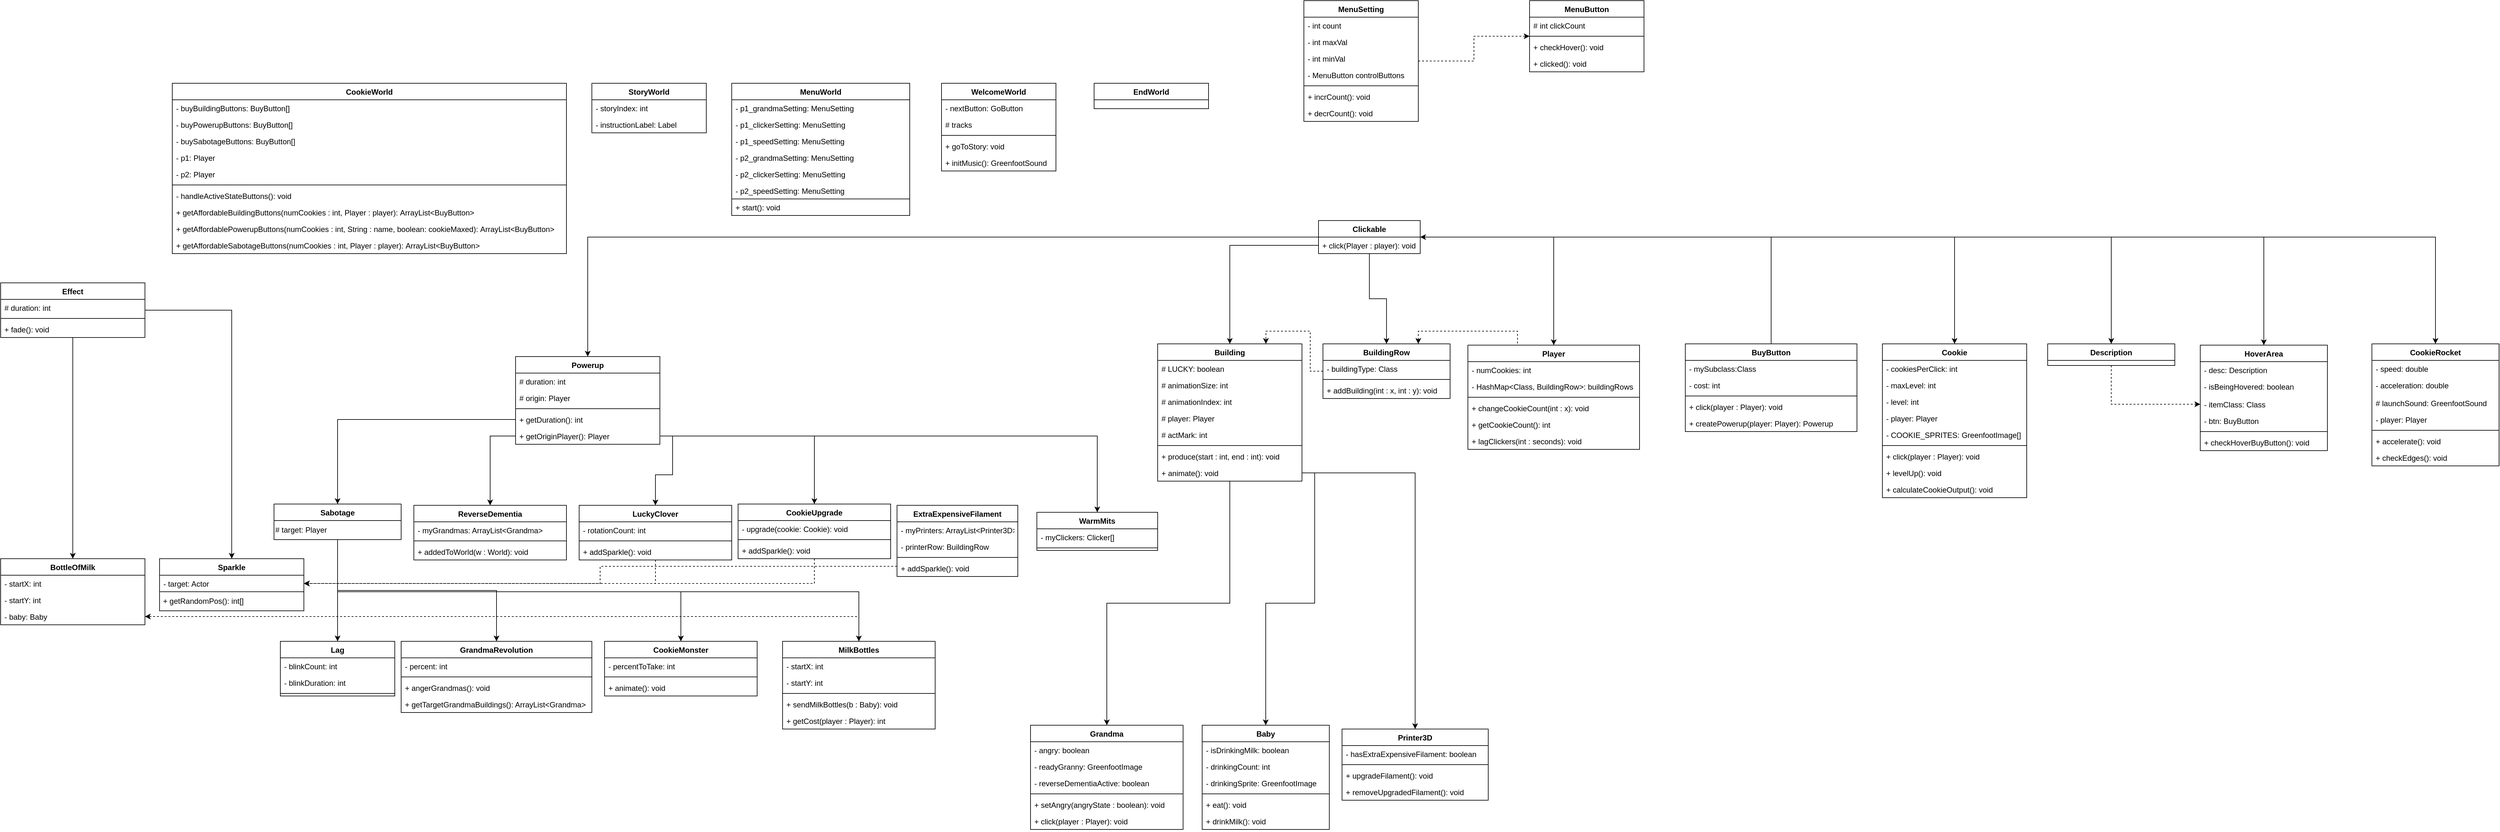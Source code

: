 <mxfile version="20.5.1" type="github">
  <diagram id="C5RBs43oDa-KdzZeNtuy" name="Page-1">
    <mxGraphModel dx="3565" dy="1923" grid="1" gridSize="10" guides="1" tooltips="1" connect="1" arrows="1" fold="1" page="1" pageScale="1" pageWidth="5000" pageHeight="5000" math="0" shadow="0">
      <root>
        <mxCell id="WIyWlLk6GJQsqaUBKTNV-0" />
        <mxCell id="WIyWlLk6GJQsqaUBKTNV-1" parent="WIyWlLk6GJQsqaUBKTNV-0" />
        <mxCell id="7BXIPRgFggZiZuCY8qYJ-12" style="edgeStyle=orthogonalEdgeStyle;rounded=0;orthogonalLoop=1;jettySize=auto;html=1;entryX=0.5;entryY=0;entryDx=0;entryDy=0;" edge="1" parent="WIyWlLk6GJQsqaUBKTNV-1" source="6n8fkB6DiJv-7R1IbTB3-0" target="7BXIPRgFggZiZuCY8qYJ-7">
          <mxGeometry relative="1" as="geometry" />
        </mxCell>
        <mxCell id="oIOnuO5JwcN9O11HxvSY-77" style="edgeStyle=orthogonalEdgeStyle;rounded=0;orthogonalLoop=1;jettySize=auto;html=1;entryX=0.5;entryY=0;entryDx=0;entryDy=0;" edge="1" parent="WIyWlLk6GJQsqaUBKTNV-1" source="6n8fkB6DiJv-7R1IbTB3-0" target="oIOnuO5JwcN9O11HxvSY-69">
          <mxGeometry relative="1" as="geometry" />
        </mxCell>
        <mxCell id="oIOnuO5JwcN9O11HxvSY-87" style="edgeStyle=orthogonalEdgeStyle;rounded=0;orthogonalLoop=1;jettySize=auto;html=1;entryX=0.5;entryY=0;entryDx=0;entryDy=0;" edge="1" parent="WIyWlLk6GJQsqaUBKTNV-1" source="6n8fkB6DiJv-7R1IbTB3-0" target="oIOnuO5JwcN9O11HxvSY-78">
          <mxGeometry relative="1" as="geometry" />
        </mxCell>
        <mxCell id="oIOnuO5JwcN9O11HxvSY-112" style="edgeStyle=orthogonalEdgeStyle;rounded=0;orthogonalLoop=1;jettySize=auto;html=1;entryX=0.5;entryY=0;entryDx=0;entryDy=0;" edge="1" parent="WIyWlLk6GJQsqaUBKTNV-1" source="6n8fkB6DiJv-7R1IbTB3-0" target="oIOnuO5JwcN9O11HxvSY-101">
          <mxGeometry relative="1" as="geometry" />
        </mxCell>
        <mxCell id="oIOnuO5JwcN9O11HxvSY-190" style="edgeStyle=orthogonalEdgeStyle;rounded=0;orthogonalLoop=1;jettySize=auto;html=1;entryX=0.5;entryY=0;entryDx=0;entryDy=0;" edge="1" parent="WIyWlLk6GJQsqaUBKTNV-1" source="6n8fkB6DiJv-7R1IbTB3-0" target="oIOnuO5JwcN9O11HxvSY-180">
          <mxGeometry relative="1" as="geometry" />
        </mxCell>
        <mxCell id="uZJ2eEFjdPOWPWMVt5XF-38" style="edgeStyle=orthogonalEdgeStyle;rounded=0;orthogonalLoop=1;jettySize=auto;html=1;entryX=0.5;entryY=0;entryDx=0;entryDy=0;startArrow=classic;startFill=1;endArrow=none;endFill=0;" edge="1" parent="WIyWlLk6GJQsqaUBKTNV-1" source="6n8fkB6DiJv-7R1IbTB3-0" target="uZJ2eEFjdPOWPWMVt5XF-31">
          <mxGeometry relative="1" as="geometry" />
        </mxCell>
        <mxCell id="uZJ2eEFjdPOWPWMVt5XF-57" style="edgeStyle=orthogonalEdgeStyle;rounded=0;orthogonalLoop=1;jettySize=auto;html=1;entryX=0.5;entryY=0;entryDx=0;entryDy=0;startArrow=none;startFill=0;endArrow=classic;endFill=1;" edge="1" parent="WIyWlLk6GJQsqaUBKTNV-1" source="6n8fkB6DiJv-7R1IbTB3-0" target="7BXIPRgFggZiZuCY8qYJ-13">
          <mxGeometry relative="1" as="geometry" />
        </mxCell>
        <mxCell id="6n8fkB6DiJv-7R1IbTB3-0" value="Clickable" style="swimlane;fontStyle=1;align=center;verticalAlign=top;childLayout=stackLayout;horizontal=1;startSize=26;horizontalStack=0;resizeParent=1;resizeParentMax=0;resizeLast=0;collapsible=1;marginBottom=0;" parent="WIyWlLk6GJQsqaUBKTNV-1" vertex="1">
          <mxGeometry x="2163" y="376" width="160" height="52" as="geometry" />
        </mxCell>
        <mxCell id="6n8fkB6DiJv-7R1IbTB3-3" value="+ click(Player : player): void" style="text;strokeColor=none;fillColor=none;align=left;verticalAlign=top;spacingLeft=4;spacingRight=4;overflow=hidden;rotatable=0;points=[[0,0.5],[1,0.5]];portConstraint=eastwest;" parent="6n8fkB6DiJv-7R1IbTB3-0" vertex="1">
          <mxGeometry y="26" width="160" height="26" as="geometry" />
        </mxCell>
        <mxCell id="6n8fkB6DiJv-7R1IbTB3-8" value="CookieWorld" style="swimlane;fontStyle=1;align=center;verticalAlign=top;childLayout=stackLayout;horizontal=1;startSize=26;horizontalStack=0;resizeParent=1;resizeParentMax=0;resizeLast=0;collapsible=1;marginBottom=0;" parent="WIyWlLk6GJQsqaUBKTNV-1" vertex="1">
          <mxGeometry x="360" y="160" width="620" height="268" as="geometry" />
        </mxCell>
        <mxCell id="6n8fkB6DiJv-7R1IbTB3-9" value="- buyBuildingButtons: BuyButton[]&#xa;" style="text;strokeColor=none;fillColor=none;align=left;verticalAlign=top;spacingLeft=4;spacingRight=4;overflow=hidden;rotatable=0;points=[[0,0.5],[1,0.5]];portConstraint=eastwest;" parent="6n8fkB6DiJv-7R1IbTB3-8" vertex="1">
          <mxGeometry y="26" width="620" height="26" as="geometry" />
        </mxCell>
        <mxCell id="6n8fkB6DiJv-7R1IbTB3-14" value="- buyPowerupButtons: BuyButton[]&#xa;" style="text;strokeColor=none;fillColor=none;align=left;verticalAlign=top;spacingLeft=4;spacingRight=4;overflow=hidden;rotatable=0;points=[[0,0.5],[1,0.5]];portConstraint=eastwest;" parent="6n8fkB6DiJv-7R1IbTB3-8" vertex="1">
          <mxGeometry y="52" width="620" height="26" as="geometry" />
        </mxCell>
        <mxCell id="6n8fkB6DiJv-7R1IbTB3-15" value="- buySabotageButtons: BuyButton[]&#xa;" style="text;strokeColor=none;fillColor=none;align=left;verticalAlign=top;spacingLeft=4;spacingRight=4;overflow=hidden;rotatable=0;points=[[0,0.5],[1,0.5]];portConstraint=eastwest;" parent="6n8fkB6DiJv-7R1IbTB3-8" vertex="1">
          <mxGeometry y="78" width="620" height="26" as="geometry" />
        </mxCell>
        <mxCell id="6n8fkB6DiJv-7R1IbTB3-16" value="- p1: Player" style="text;strokeColor=none;fillColor=none;align=left;verticalAlign=top;spacingLeft=4;spacingRight=4;overflow=hidden;rotatable=0;points=[[0,0.5],[1,0.5]];portConstraint=eastwest;" parent="6n8fkB6DiJv-7R1IbTB3-8" vertex="1">
          <mxGeometry y="104" width="620" height="26" as="geometry" />
        </mxCell>
        <mxCell id="6n8fkB6DiJv-7R1IbTB3-17" value="- p2: Player" style="text;strokeColor=none;fillColor=none;align=left;verticalAlign=top;spacingLeft=4;spacingRight=4;overflow=hidden;rotatable=0;points=[[0,0.5],[1,0.5]];portConstraint=eastwest;" parent="6n8fkB6DiJv-7R1IbTB3-8" vertex="1">
          <mxGeometry y="130" width="620" height="26" as="geometry" />
        </mxCell>
        <mxCell id="6n8fkB6DiJv-7R1IbTB3-10" value="" style="line;strokeWidth=1;fillColor=none;align=left;verticalAlign=middle;spacingTop=-1;spacingLeft=3;spacingRight=3;rotatable=0;labelPosition=right;points=[];portConstraint=eastwest;strokeColor=inherit;" parent="6n8fkB6DiJv-7R1IbTB3-8" vertex="1">
          <mxGeometry y="156" width="620" height="8" as="geometry" />
        </mxCell>
        <mxCell id="6n8fkB6DiJv-7R1IbTB3-11" value="- handleActiveStateButtons(): void" style="text;strokeColor=none;fillColor=none;align=left;verticalAlign=top;spacingLeft=4;spacingRight=4;overflow=hidden;rotatable=0;points=[[0,0.5],[1,0.5]];portConstraint=eastwest;" parent="6n8fkB6DiJv-7R1IbTB3-8" vertex="1">
          <mxGeometry y="164" width="620" height="26" as="geometry" />
        </mxCell>
        <mxCell id="7BXIPRgFggZiZuCY8qYJ-0" value="+ getAffordableBuildingButtons(numCookies : int, Player : player): ArrayList&lt;BuyButton&gt;" style="text;strokeColor=none;fillColor=none;align=left;verticalAlign=top;spacingLeft=4;spacingRight=4;overflow=hidden;rotatable=0;points=[[0,0.5],[1,0.5]];portConstraint=eastwest;" parent="6n8fkB6DiJv-7R1IbTB3-8" vertex="1">
          <mxGeometry y="190" width="620" height="26" as="geometry" />
        </mxCell>
        <mxCell id="7BXIPRgFggZiZuCY8qYJ-1" value="+ getAffordablePowerupButtons(numCookies : int, String : name, boolean: cookieMaxed): ArrayList&lt;BuyButton&gt;" style="text;strokeColor=none;fillColor=none;align=left;verticalAlign=top;spacingLeft=4;spacingRight=4;overflow=hidden;rotatable=0;points=[[0,0.5],[1,0.5]];portConstraint=eastwest;" parent="6n8fkB6DiJv-7R1IbTB3-8" vertex="1">
          <mxGeometry y="216" width="620" height="26" as="geometry" />
        </mxCell>
        <mxCell id="7BXIPRgFggZiZuCY8qYJ-2" value="+ getAffordableSabotageButtons(numCookies : int, Player : player): ArrayList&lt;BuyButton&gt;" style="text;strokeColor=none;fillColor=none;align=left;verticalAlign=top;spacingLeft=4;spacingRight=4;overflow=hidden;rotatable=0;points=[[0,0.5],[1,0.5]];portConstraint=eastwest;" parent="6n8fkB6DiJv-7R1IbTB3-8" vertex="1">
          <mxGeometry y="242" width="620" height="26" as="geometry" />
        </mxCell>
        <mxCell id="oIOnuO5JwcN9O11HxvSY-68" style="edgeStyle=orthogonalEdgeStyle;rounded=0;orthogonalLoop=1;jettySize=auto;html=1;entryX=0.5;entryY=0;entryDx=0;entryDy=0;exitX=1;exitY=0.5;exitDx=0;exitDy=0;" edge="1" parent="WIyWlLk6GJQsqaUBKTNV-1" source="qHppvnoH-rM-30U8pNRf-10" target="oIOnuO5JwcN9O11HxvSY-61">
          <mxGeometry relative="1" as="geometry" />
        </mxCell>
        <mxCell id="uZJ2eEFjdPOWPWMVt5XF-97" style="edgeStyle=orthogonalEdgeStyle;rounded=0;orthogonalLoop=1;jettySize=auto;html=1;entryX=0.5;entryY=0;entryDx=0;entryDy=0;startArrow=none;startFill=0;endArrow=classic;endFill=1;" edge="1" parent="WIyWlLk6GJQsqaUBKTNV-1" source="qHppvnoH-rM-30U8pNRf-1" target="oIOnuO5JwcN9O11HxvSY-40">
          <mxGeometry relative="1" as="geometry" />
        </mxCell>
        <mxCell id="qHppvnoH-rM-30U8pNRf-1" value="Building" style="swimlane;fontStyle=1;align=center;verticalAlign=top;childLayout=stackLayout;horizontal=1;startSize=26;horizontalStack=0;resizeParent=1;resizeParentMax=0;resizeLast=0;collapsible=1;marginBottom=0;" vertex="1" parent="WIyWlLk6GJQsqaUBKTNV-1">
          <mxGeometry x="1910" y="570" width="227" height="216" as="geometry" />
        </mxCell>
        <mxCell id="qHppvnoH-rM-30U8pNRf-2" value="# LUCKY: boolean" style="text;strokeColor=none;fillColor=none;align=left;verticalAlign=top;spacingLeft=4;spacingRight=4;overflow=hidden;rotatable=0;points=[[0,0.5],[1,0.5]];portConstraint=eastwest;" vertex="1" parent="qHppvnoH-rM-30U8pNRf-1">
          <mxGeometry y="26" width="227" height="26" as="geometry" />
        </mxCell>
        <mxCell id="qHppvnoH-rM-30U8pNRf-3" value="# animationSize: int " style="text;strokeColor=none;fillColor=none;align=left;verticalAlign=top;spacingLeft=4;spacingRight=4;overflow=hidden;rotatable=0;points=[[0,0.5],[1,0.5]];portConstraint=eastwest;" vertex="1" parent="qHppvnoH-rM-30U8pNRf-1">
          <mxGeometry y="52" width="227" height="26" as="geometry" />
        </mxCell>
        <mxCell id="qHppvnoH-rM-30U8pNRf-4" value="# animationIndex: int" style="text;strokeColor=none;fillColor=none;align=left;verticalAlign=top;spacingLeft=4;spacingRight=4;overflow=hidden;rotatable=0;points=[[0,0.5],[1,0.5]];portConstraint=eastwest;" vertex="1" parent="qHppvnoH-rM-30U8pNRf-1">
          <mxGeometry y="78" width="227" height="26" as="geometry" />
        </mxCell>
        <mxCell id="qHppvnoH-rM-30U8pNRf-5" value="# player: Player" style="text;strokeColor=none;fillColor=none;align=left;verticalAlign=top;spacingLeft=4;spacingRight=4;overflow=hidden;rotatable=0;points=[[0,0.5],[1,0.5]];portConstraint=eastwest;" vertex="1" parent="qHppvnoH-rM-30U8pNRf-1">
          <mxGeometry y="104" width="227" height="26" as="geometry" />
        </mxCell>
        <mxCell id="qHppvnoH-rM-30U8pNRf-6" value="# actMark: int" style="text;strokeColor=none;fillColor=none;align=left;verticalAlign=top;spacingLeft=4;spacingRight=4;overflow=hidden;rotatable=0;points=[[0,0.5],[1,0.5]];portConstraint=eastwest;" vertex="1" parent="qHppvnoH-rM-30U8pNRf-1">
          <mxGeometry y="130" width="227" height="26" as="geometry" />
        </mxCell>
        <mxCell id="qHppvnoH-rM-30U8pNRf-7" value="" style="line;strokeWidth=1;fillColor=none;align=left;verticalAlign=middle;spacingTop=-1;spacingLeft=3;spacingRight=3;rotatable=0;labelPosition=right;points=[];portConstraint=eastwest;strokeColor=inherit;" vertex="1" parent="qHppvnoH-rM-30U8pNRf-1">
          <mxGeometry y="156" width="227" height="8" as="geometry" />
        </mxCell>
        <mxCell id="qHppvnoH-rM-30U8pNRf-8" value="+ produce(start : int, end : int): void" style="text;strokeColor=none;fillColor=none;align=left;verticalAlign=top;spacingLeft=4;spacingRight=4;overflow=hidden;rotatable=0;points=[[0,0.5],[1,0.5]];portConstraint=eastwest;" vertex="1" parent="qHppvnoH-rM-30U8pNRf-1">
          <mxGeometry y="164" width="227" height="26" as="geometry" />
        </mxCell>
        <mxCell id="qHppvnoH-rM-30U8pNRf-10" value="+ animate(): void" style="text;strokeColor=none;fillColor=none;align=left;verticalAlign=top;spacingLeft=4;spacingRight=4;overflow=hidden;rotatable=0;points=[[0,0.5],[1,0.5]];portConstraint=eastwest;" vertex="1" parent="qHppvnoH-rM-30U8pNRf-1">
          <mxGeometry y="190" width="227" height="26" as="geometry" />
        </mxCell>
        <mxCell id="uZJ2eEFjdPOWPWMVt5XF-29" style="edgeStyle=orthogonalEdgeStyle;rounded=0;orthogonalLoop=1;jettySize=auto;html=1;exitX=0.75;exitY=0;exitDx=0;exitDy=0;entryX=0.289;entryY=0;entryDx=0;entryDy=0;entryPerimeter=0;dashed=1;startArrow=classic;startFill=1;endArrow=none;endFill=0;" edge="1" parent="WIyWlLk6GJQsqaUBKTNV-1" source="7BXIPRgFggZiZuCY8qYJ-7" target="7BXIPRgFggZiZuCY8qYJ-13">
          <mxGeometry relative="1" as="geometry">
            <mxPoint x="1540" y="510.0" as="targetPoint" />
          </mxGeometry>
        </mxCell>
        <mxCell id="uZJ2eEFjdPOWPWMVt5XF-134" style="edgeStyle=orthogonalEdgeStyle;rounded=0;orthogonalLoop=1;jettySize=auto;html=1;entryX=0.75;entryY=0;entryDx=0;entryDy=0;dashed=1;startArrow=none;startFill=0;endArrow=classic;endFill=1;" edge="1" parent="WIyWlLk6GJQsqaUBKTNV-1" source="7BXIPRgFggZiZuCY8qYJ-7" target="qHppvnoH-rM-30U8pNRf-1">
          <mxGeometry relative="1" as="geometry" />
        </mxCell>
        <mxCell id="7BXIPRgFggZiZuCY8qYJ-7" value="BuildingRow" style="swimlane;fontStyle=1;align=center;verticalAlign=top;childLayout=stackLayout;horizontal=1;startSize=26;horizontalStack=0;resizeParent=1;resizeParentMax=0;resizeLast=0;collapsible=1;marginBottom=0;" vertex="1" parent="WIyWlLk6GJQsqaUBKTNV-1">
          <mxGeometry x="2170" y="570" width="200" height="86" as="geometry" />
        </mxCell>
        <mxCell id="7BXIPRgFggZiZuCY8qYJ-8" value="- buildingType: Class" style="text;strokeColor=none;fillColor=none;align=left;verticalAlign=top;spacingLeft=4;spacingRight=4;overflow=hidden;rotatable=0;points=[[0,0.5],[1,0.5]];portConstraint=eastwest;" vertex="1" parent="7BXIPRgFggZiZuCY8qYJ-7">
          <mxGeometry y="26" width="200" height="26" as="geometry" />
        </mxCell>
        <mxCell id="7BXIPRgFggZiZuCY8qYJ-9" value="" style="line;strokeWidth=1;fillColor=none;align=left;verticalAlign=middle;spacingTop=-1;spacingLeft=3;spacingRight=3;rotatable=0;labelPosition=right;points=[];portConstraint=eastwest;strokeColor=inherit;" vertex="1" parent="7BXIPRgFggZiZuCY8qYJ-7">
          <mxGeometry y="52" width="200" height="8" as="geometry" />
        </mxCell>
        <mxCell id="7BXIPRgFggZiZuCY8qYJ-10" value="+ addBuilding(int : x, int : y): void" style="text;strokeColor=none;fillColor=none;align=left;verticalAlign=top;spacingLeft=4;spacingRight=4;overflow=hidden;rotatable=0;points=[[0,0.5],[1,0.5]];portConstraint=eastwest;" vertex="1" parent="7BXIPRgFggZiZuCY8qYJ-7">
          <mxGeometry y="60" width="200" height="26" as="geometry" />
        </mxCell>
        <mxCell id="7BXIPRgFggZiZuCY8qYJ-13" value="Player" style="swimlane;fontStyle=1;align=center;verticalAlign=top;childLayout=stackLayout;horizontal=1;startSize=26;horizontalStack=0;resizeParent=1;resizeParentMax=0;resizeLast=0;collapsible=1;marginBottom=0;" vertex="1" parent="WIyWlLk6GJQsqaUBKTNV-1">
          <mxGeometry x="2398" y="572" width="270" height="164" as="geometry" />
        </mxCell>
        <mxCell id="7BXIPRgFggZiZuCY8qYJ-14" value="- numCookies: int" style="text;strokeColor=none;fillColor=none;align=left;verticalAlign=top;spacingLeft=4;spacingRight=4;overflow=hidden;rotatable=0;points=[[0,0.5],[1,0.5]];portConstraint=eastwest;" vertex="1" parent="7BXIPRgFggZiZuCY8qYJ-13">
          <mxGeometry y="26" width="270" height="26" as="geometry" />
        </mxCell>
        <mxCell id="7BXIPRgFggZiZuCY8qYJ-18" value="- HashMap&lt;Class, BuildingRow&gt;: buildingRows" style="text;strokeColor=none;fillColor=none;align=left;verticalAlign=top;spacingLeft=4;spacingRight=4;overflow=hidden;rotatable=0;points=[[0,0.5],[1,0.5]];portConstraint=eastwest;" vertex="1" parent="7BXIPRgFggZiZuCY8qYJ-13">
          <mxGeometry y="52" width="270" height="26" as="geometry" />
        </mxCell>
        <mxCell id="7BXIPRgFggZiZuCY8qYJ-15" value="" style="line;strokeWidth=1;fillColor=none;align=left;verticalAlign=middle;spacingTop=-1;spacingLeft=3;spacingRight=3;rotatable=0;labelPosition=right;points=[];portConstraint=eastwest;strokeColor=inherit;" vertex="1" parent="7BXIPRgFggZiZuCY8qYJ-13">
          <mxGeometry y="78" width="270" height="8" as="geometry" />
        </mxCell>
        <mxCell id="7BXIPRgFggZiZuCY8qYJ-16" value="+ changeCookieCount(int : x): void" style="text;strokeColor=none;fillColor=none;align=left;verticalAlign=top;spacingLeft=4;spacingRight=4;overflow=hidden;rotatable=0;points=[[0,0.5],[1,0.5]];portConstraint=eastwest;" vertex="1" parent="7BXIPRgFggZiZuCY8qYJ-13">
          <mxGeometry y="86" width="270" height="26" as="geometry" />
        </mxCell>
        <mxCell id="7BXIPRgFggZiZuCY8qYJ-19" value="+ getCookieCount(): int" style="text;strokeColor=none;fillColor=none;align=left;verticalAlign=top;spacingLeft=4;spacingRight=4;overflow=hidden;rotatable=0;points=[[0,0.5],[1,0.5]];portConstraint=eastwest;" vertex="1" parent="7BXIPRgFggZiZuCY8qYJ-13">
          <mxGeometry y="112" width="270" height="26" as="geometry" />
        </mxCell>
        <mxCell id="7BXIPRgFggZiZuCY8qYJ-20" value="+ lagClickers(int : seconds): void" style="text;strokeColor=none;fillColor=none;align=left;verticalAlign=top;spacingLeft=4;spacingRight=4;overflow=hidden;rotatable=0;points=[[0,0.5],[1,0.5]];portConstraint=eastwest;" vertex="1" parent="7BXIPRgFggZiZuCY8qYJ-13">
          <mxGeometry y="138" width="270" height="26" as="geometry" />
        </mxCell>
        <mxCell id="oIOnuO5JwcN9O11HxvSY-40" value="Grandma" style="swimlane;fontStyle=1;align=center;verticalAlign=top;childLayout=stackLayout;horizontal=1;startSize=26;horizontalStack=0;resizeParent=1;resizeParentMax=0;resizeLast=0;collapsible=1;marginBottom=0;" vertex="1" parent="WIyWlLk6GJQsqaUBKTNV-1">
          <mxGeometry x="1710" y="1170" width="240" height="164" as="geometry" />
        </mxCell>
        <mxCell id="oIOnuO5JwcN9O11HxvSY-41" value="- angry: boolean" style="text;strokeColor=none;fillColor=none;align=left;verticalAlign=top;spacingLeft=4;spacingRight=4;overflow=hidden;rotatable=0;points=[[0,0.5],[1,0.5]];portConstraint=eastwest;" vertex="1" parent="oIOnuO5JwcN9O11HxvSY-40">
          <mxGeometry y="26" width="240" height="26" as="geometry" />
        </mxCell>
        <mxCell id="oIOnuO5JwcN9O11HxvSY-42" value="- readyGranny: GreenfootImage" style="text;strokeColor=none;fillColor=none;align=left;verticalAlign=top;spacingLeft=4;spacingRight=4;overflow=hidden;rotatable=0;points=[[0,0.5],[1,0.5]];portConstraint=eastwest;" vertex="1" parent="oIOnuO5JwcN9O11HxvSY-40">
          <mxGeometry y="52" width="240" height="26" as="geometry" />
        </mxCell>
        <mxCell id="oIOnuO5JwcN9O11HxvSY-43" value="- reverseDementiaActive: boolean" style="text;strokeColor=none;fillColor=none;align=left;verticalAlign=top;spacingLeft=4;spacingRight=4;overflow=hidden;rotatable=0;points=[[0,0.5],[1,0.5]];portConstraint=eastwest;" vertex="1" parent="oIOnuO5JwcN9O11HxvSY-40">
          <mxGeometry y="78" width="240" height="26" as="geometry" />
        </mxCell>
        <mxCell id="oIOnuO5JwcN9O11HxvSY-46" value="" style="line;strokeWidth=1;fillColor=none;align=left;verticalAlign=middle;spacingTop=-1;spacingLeft=3;spacingRight=3;rotatable=0;labelPosition=right;points=[];portConstraint=eastwest;strokeColor=inherit;" vertex="1" parent="oIOnuO5JwcN9O11HxvSY-40">
          <mxGeometry y="104" width="240" height="8" as="geometry" />
        </mxCell>
        <mxCell id="oIOnuO5JwcN9O11HxvSY-47" value="+ setAngry(angryState : boolean): void" style="text;strokeColor=none;fillColor=none;align=left;verticalAlign=top;spacingLeft=4;spacingRight=4;overflow=hidden;rotatable=0;points=[[0,0.5],[1,0.5]];portConstraint=eastwest;" vertex="1" parent="oIOnuO5JwcN9O11HxvSY-40">
          <mxGeometry y="112" width="240" height="26" as="geometry" />
        </mxCell>
        <mxCell id="oIOnuO5JwcN9O11HxvSY-48" value="+ click(player : Player): void " style="text;strokeColor=none;fillColor=none;align=left;verticalAlign=top;spacingLeft=4;spacingRight=4;overflow=hidden;rotatable=0;points=[[0,0.5],[1,0.5]];portConstraint=eastwest;" vertex="1" parent="oIOnuO5JwcN9O11HxvSY-40">
          <mxGeometry y="138" width="240" height="26" as="geometry" />
        </mxCell>
        <mxCell id="oIOnuO5JwcN9O11HxvSY-61" value="Baby" style="swimlane;fontStyle=1;align=center;verticalAlign=top;childLayout=stackLayout;horizontal=1;startSize=26;horizontalStack=0;resizeParent=1;resizeParentMax=0;resizeLast=0;collapsible=1;marginBottom=0;" vertex="1" parent="WIyWlLk6GJQsqaUBKTNV-1">
          <mxGeometry x="1980" y="1170" width="200" height="164" as="geometry" />
        </mxCell>
        <mxCell id="oIOnuO5JwcN9O11HxvSY-62" value="- isDrinkingMilk: boolean" style="text;strokeColor=none;fillColor=none;align=left;verticalAlign=top;spacingLeft=4;spacingRight=4;overflow=hidden;rotatable=0;points=[[0,0.5],[1,0.5]];portConstraint=eastwest;" vertex="1" parent="oIOnuO5JwcN9O11HxvSY-61">
          <mxGeometry y="26" width="200" height="26" as="geometry" />
        </mxCell>
        <mxCell id="oIOnuO5JwcN9O11HxvSY-63" value="- drinkingCount: int" style="text;strokeColor=none;fillColor=none;align=left;verticalAlign=top;spacingLeft=4;spacingRight=4;overflow=hidden;rotatable=0;points=[[0,0.5],[1,0.5]];portConstraint=eastwest;" vertex="1" parent="oIOnuO5JwcN9O11HxvSY-61">
          <mxGeometry y="52" width="200" height="26" as="geometry" />
        </mxCell>
        <mxCell id="oIOnuO5JwcN9O11HxvSY-64" value="- drinkingSprite: GreenfootImage" style="text;strokeColor=none;fillColor=none;align=left;verticalAlign=top;spacingLeft=4;spacingRight=4;overflow=hidden;rotatable=0;points=[[0,0.5],[1,0.5]];portConstraint=eastwest;" vertex="1" parent="oIOnuO5JwcN9O11HxvSY-61">
          <mxGeometry y="78" width="200" height="26" as="geometry" />
        </mxCell>
        <mxCell id="oIOnuO5JwcN9O11HxvSY-65" value="" style="line;strokeWidth=1;fillColor=none;align=left;verticalAlign=middle;spacingTop=-1;spacingLeft=3;spacingRight=3;rotatable=0;labelPosition=right;points=[];portConstraint=eastwest;strokeColor=inherit;" vertex="1" parent="oIOnuO5JwcN9O11HxvSY-61">
          <mxGeometry y="104" width="200" height="8" as="geometry" />
        </mxCell>
        <mxCell id="oIOnuO5JwcN9O11HxvSY-66" value="+ eat(): void" style="text;strokeColor=none;fillColor=none;align=left;verticalAlign=top;spacingLeft=4;spacingRight=4;overflow=hidden;rotatable=0;points=[[0,0.5],[1,0.5]];portConstraint=eastwest;" vertex="1" parent="oIOnuO5JwcN9O11HxvSY-61">
          <mxGeometry y="112" width="200" height="26" as="geometry" />
        </mxCell>
        <mxCell id="oIOnuO5JwcN9O11HxvSY-67" value="+ drinkMilk(): void " style="text;strokeColor=none;fillColor=none;align=left;verticalAlign=top;spacingLeft=4;spacingRight=4;overflow=hidden;rotatable=0;points=[[0,0.5],[1,0.5]];portConstraint=eastwest;" vertex="1" parent="oIOnuO5JwcN9O11HxvSY-61">
          <mxGeometry y="138" width="200" height="26" as="geometry" />
        </mxCell>
        <mxCell id="oIOnuO5JwcN9O11HxvSY-69" value="CookieRocket" style="swimlane;fontStyle=1;align=center;verticalAlign=top;childLayout=stackLayout;horizontal=1;startSize=26;horizontalStack=0;resizeParent=1;resizeParentMax=0;resizeLast=0;collapsible=1;marginBottom=0;" vertex="1" parent="WIyWlLk6GJQsqaUBKTNV-1">
          <mxGeometry x="3820" y="570" width="200" height="192" as="geometry" />
        </mxCell>
        <mxCell id="oIOnuO5JwcN9O11HxvSY-70" value="- speed: double" style="text;strokeColor=none;fillColor=none;align=left;verticalAlign=top;spacingLeft=4;spacingRight=4;overflow=hidden;rotatable=0;points=[[0,0.5],[1,0.5]];portConstraint=eastwest;" vertex="1" parent="oIOnuO5JwcN9O11HxvSY-69">
          <mxGeometry y="26" width="200" height="26" as="geometry" />
        </mxCell>
        <mxCell id="oIOnuO5JwcN9O11HxvSY-71" value="- acceleration: double" style="text;strokeColor=none;fillColor=none;align=left;verticalAlign=top;spacingLeft=4;spacingRight=4;overflow=hidden;rotatable=0;points=[[0,0.5],[1,0.5]];portConstraint=eastwest;" vertex="1" parent="oIOnuO5JwcN9O11HxvSY-69">
          <mxGeometry y="52" width="200" height="28" as="geometry" />
        </mxCell>
        <mxCell id="oIOnuO5JwcN9O11HxvSY-72" value="# launchSound: GreenfootSound" style="text;strokeColor=none;fillColor=none;align=left;verticalAlign=top;spacingLeft=4;spacingRight=4;overflow=hidden;rotatable=0;points=[[0,0.5],[1,0.5]];portConstraint=eastwest;" vertex="1" parent="oIOnuO5JwcN9O11HxvSY-69">
          <mxGeometry y="80" width="200" height="26" as="geometry" />
        </mxCell>
        <mxCell id="oIOnuO5JwcN9O11HxvSY-76" value="- player: Player" style="text;strokeColor=none;fillColor=none;align=left;verticalAlign=top;spacingLeft=4;spacingRight=4;overflow=hidden;rotatable=0;points=[[0,0.5],[1,0.5]];portConstraint=eastwest;" vertex="1" parent="oIOnuO5JwcN9O11HxvSY-69">
          <mxGeometry y="106" width="200" height="26" as="geometry" />
        </mxCell>
        <mxCell id="oIOnuO5JwcN9O11HxvSY-73" value="" style="line;strokeWidth=1;fillColor=none;align=left;verticalAlign=middle;spacingTop=-1;spacingLeft=3;spacingRight=3;rotatable=0;labelPosition=right;points=[];portConstraint=eastwest;strokeColor=inherit;" vertex="1" parent="oIOnuO5JwcN9O11HxvSY-69">
          <mxGeometry y="132" width="200" height="8" as="geometry" />
        </mxCell>
        <mxCell id="oIOnuO5JwcN9O11HxvSY-74" value="+ accelerate(): void" style="text;strokeColor=none;fillColor=none;align=left;verticalAlign=top;spacingLeft=4;spacingRight=4;overflow=hidden;rotatable=0;points=[[0,0.5],[1,0.5]];portConstraint=eastwest;" vertex="1" parent="oIOnuO5JwcN9O11HxvSY-69">
          <mxGeometry y="140" width="200" height="26" as="geometry" />
        </mxCell>
        <mxCell id="oIOnuO5JwcN9O11HxvSY-75" value="+ checkEdges(): void " style="text;strokeColor=none;fillColor=none;align=left;verticalAlign=top;spacingLeft=4;spacingRight=4;overflow=hidden;rotatable=0;points=[[0,0.5],[1,0.5]];portConstraint=eastwest;" vertex="1" parent="oIOnuO5JwcN9O11HxvSY-69">
          <mxGeometry y="166" width="200" height="26" as="geometry" />
        </mxCell>
        <mxCell id="uZJ2eEFjdPOWPWMVt5XF-40" style="edgeStyle=orthogonalEdgeStyle;rounded=0;orthogonalLoop=1;jettySize=auto;html=1;startArrow=none;startFill=0;endArrow=classic;endFill=1;exitX=1;exitY=0.5;exitDx=0;exitDy=0;entryX=0.5;entryY=0;entryDx=0;entryDy=0;" edge="1" parent="WIyWlLk6GJQsqaUBKTNV-1" source="oIOnuO5JwcN9O11HxvSY-86" target="oIOnuO5JwcN9O11HxvSY-96">
          <mxGeometry relative="1" as="geometry">
            <mxPoint x="600" y="810.0" as="targetPoint" />
          </mxGeometry>
        </mxCell>
        <mxCell id="oIOnuO5JwcN9O11HxvSY-78" value="Powerup" style="swimlane;fontStyle=1;align=center;verticalAlign=top;childLayout=stackLayout;horizontal=1;startSize=26;horizontalStack=0;resizeParent=1;resizeParentMax=0;resizeLast=0;collapsible=1;marginBottom=0;" vertex="1" parent="WIyWlLk6GJQsqaUBKTNV-1">
          <mxGeometry x="900" y="590" width="227" height="138" as="geometry" />
        </mxCell>
        <mxCell id="oIOnuO5JwcN9O11HxvSY-79" value="# duration: int" style="text;strokeColor=none;fillColor=none;align=left;verticalAlign=top;spacingLeft=4;spacingRight=4;overflow=hidden;rotatable=0;points=[[0,0.5],[1,0.5]];portConstraint=eastwest;" vertex="1" parent="oIOnuO5JwcN9O11HxvSY-78">
          <mxGeometry y="26" width="227" height="26" as="geometry" />
        </mxCell>
        <mxCell id="oIOnuO5JwcN9O11HxvSY-80" value="# origin: Player " style="text;strokeColor=none;fillColor=none;align=left;verticalAlign=top;spacingLeft=4;spacingRight=4;overflow=hidden;rotatable=0;points=[[0,0.5],[1,0.5]];portConstraint=eastwest;" vertex="1" parent="oIOnuO5JwcN9O11HxvSY-78">
          <mxGeometry y="52" width="227" height="26" as="geometry" />
        </mxCell>
        <mxCell id="oIOnuO5JwcN9O11HxvSY-84" value="" style="line;strokeWidth=1;fillColor=none;align=left;verticalAlign=middle;spacingTop=-1;spacingLeft=3;spacingRight=3;rotatable=0;labelPosition=right;points=[];portConstraint=eastwest;strokeColor=inherit;" vertex="1" parent="oIOnuO5JwcN9O11HxvSY-78">
          <mxGeometry y="78" width="227" height="8" as="geometry" />
        </mxCell>
        <mxCell id="oIOnuO5JwcN9O11HxvSY-85" value="+ getDuration(): int" style="text;strokeColor=none;fillColor=none;align=left;verticalAlign=top;spacingLeft=4;spacingRight=4;overflow=hidden;rotatable=0;points=[[0,0.5],[1,0.5]];portConstraint=eastwest;" vertex="1" parent="oIOnuO5JwcN9O11HxvSY-78">
          <mxGeometry y="86" width="227" height="26" as="geometry" />
        </mxCell>
        <mxCell id="oIOnuO5JwcN9O11HxvSY-86" value="+ getOriginPlayer(): Player" style="text;strokeColor=none;fillColor=none;align=left;verticalAlign=top;spacingLeft=4;spacingRight=4;overflow=hidden;rotatable=0;points=[[0,0.5],[1,0.5]];portConstraint=eastwest;" vertex="1" parent="oIOnuO5JwcN9O11HxvSY-78">
          <mxGeometry y="112" width="227" height="26" as="geometry" />
        </mxCell>
        <mxCell id="oIOnuO5JwcN9O11HxvSY-88" value="ReverseDementia" style="swimlane;fontStyle=1;align=center;verticalAlign=top;childLayout=stackLayout;horizontal=1;startSize=26;horizontalStack=0;resizeParent=1;resizeParentMax=0;resizeLast=0;collapsible=1;marginBottom=0;" vertex="1" parent="WIyWlLk6GJQsqaUBKTNV-1">
          <mxGeometry x="740" y="824" width="240" height="86" as="geometry" />
        </mxCell>
        <mxCell id="oIOnuO5JwcN9O11HxvSY-89" value="- myGrandmas: ArrayList&lt;Grandma&gt;" style="text;strokeColor=none;fillColor=none;align=left;verticalAlign=top;spacingLeft=4;spacingRight=4;overflow=hidden;rotatable=0;points=[[0,0.5],[1,0.5]];portConstraint=eastwest;" vertex="1" parent="oIOnuO5JwcN9O11HxvSY-88">
          <mxGeometry y="26" width="240" height="26" as="geometry" />
        </mxCell>
        <mxCell id="oIOnuO5JwcN9O11HxvSY-92" value="" style="line;strokeWidth=1;fillColor=none;align=left;verticalAlign=middle;spacingTop=-1;spacingLeft=3;spacingRight=3;rotatable=0;labelPosition=right;points=[];portConstraint=eastwest;strokeColor=inherit;" vertex="1" parent="oIOnuO5JwcN9O11HxvSY-88">
          <mxGeometry y="52" width="240" height="8" as="geometry" />
        </mxCell>
        <mxCell id="oIOnuO5JwcN9O11HxvSY-93" value="+ addedToWorld(w : World): void" style="text;strokeColor=none;fillColor=none;align=left;verticalAlign=top;spacingLeft=4;spacingRight=4;overflow=hidden;rotatable=0;points=[[0,0.5],[1,0.5]];portConstraint=eastwest;" vertex="1" parent="oIOnuO5JwcN9O11HxvSY-88">
          <mxGeometry y="60" width="240" height="26" as="geometry" />
        </mxCell>
        <mxCell id="oIOnuO5JwcN9O11HxvSY-95" style="edgeStyle=orthogonalEdgeStyle;rounded=0;orthogonalLoop=1;jettySize=auto;html=1;entryX=0.5;entryY=0;entryDx=0;entryDy=0;" edge="1" parent="WIyWlLk6GJQsqaUBKTNV-1" source="oIOnuO5JwcN9O11HxvSY-86" target="oIOnuO5JwcN9O11HxvSY-88">
          <mxGeometry relative="1" as="geometry" />
        </mxCell>
        <mxCell id="uZJ2eEFjdPOWPWMVt5XF-84" style="edgeStyle=orthogonalEdgeStyle;rounded=0;orthogonalLoop=1;jettySize=auto;html=1;startArrow=none;startFill=0;endArrow=classic;endFill=1;entryX=1;entryY=0.5;entryDx=0;entryDy=0;dashed=1;" edge="1" parent="WIyWlLk6GJQsqaUBKTNV-1" source="oIOnuO5JwcN9O11HxvSY-96" target="uZJ2eEFjdPOWPWMVt5XF-72">
          <mxGeometry relative="1" as="geometry">
            <mxPoint x="1120" y="1010" as="targetPoint" />
          </mxGeometry>
        </mxCell>
        <mxCell id="oIOnuO5JwcN9O11HxvSY-96" value="LuckyClover" style="swimlane;fontStyle=1;align=center;verticalAlign=top;childLayout=stackLayout;horizontal=1;startSize=26;horizontalStack=0;resizeParent=1;resizeParentMax=0;resizeLast=0;collapsible=1;marginBottom=0;" vertex="1" parent="WIyWlLk6GJQsqaUBKTNV-1">
          <mxGeometry x="1000" y="824" width="240" height="86" as="geometry" />
        </mxCell>
        <mxCell id="oIOnuO5JwcN9O11HxvSY-97" value="- rotationCount: int" style="text;strokeColor=none;fillColor=none;align=left;verticalAlign=top;spacingLeft=4;spacingRight=4;overflow=hidden;rotatable=0;points=[[0,0.5],[1,0.5]];portConstraint=eastwest;" vertex="1" parent="oIOnuO5JwcN9O11HxvSY-96">
          <mxGeometry y="26" width="240" height="26" as="geometry" />
        </mxCell>
        <mxCell id="oIOnuO5JwcN9O11HxvSY-98" value="" style="line;strokeWidth=1;fillColor=none;align=left;verticalAlign=middle;spacingTop=-1;spacingLeft=3;spacingRight=3;rotatable=0;labelPosition=right;points=[];portConstraint=eastwest;strokeColor=inherit;" vertex="1" parent="oIOnuO5JwcN9O11HxvSY-96">
          <mxGeometry y="52" width="240" height="8" as="geometry" />
        </mxCell>
        <mxCell id="oIOnuO5JwcN9O11HxvSY-99" value="+ addSparkle(): void" style="text;strokeColor=none;fillColor=none;align=left;verticalAlign=top;spacingLeft=4;spacingRight=4;overflow=hidden;rotatable=0;points=[[0,0.5],[1,0.5]];portConstraint=eastwest;" vertex="1" parent="oIOnuO5JwcN9O11HxvSY-96">
          <mxGeometry y="60" width="240" height="26" as="geometry" />
        </mxCell>
        <mxCell id="oIOnuO5JwcN9O11HxvSY-101" value="Cookie" style="swimlane;fontStyle=1;align=center;verticalAlign=top;childLayout=stackLayout;horizontal=1;startSize=26;horizontalStack=0;resizeParent=1;resizeParentMax=0;resizeLast=0;collapsible=1;marginBottom=0;" vertex="1" parent="WIyWlLk6GJQsqaUBKTNV-1">
          <mxGeometry x="3050" y="570" width="227" height="242" as="geometry" />
        </mxCell>
        <mxCell id="oIOnuO5JwcN9O11HxvSY-103" value="- cookiesPerClick: int " style="text;strokeColor=none;fillColor=none;align=left;verticalAlign=top;spacingLeft=4;spacingRight=4;overflow=hidden;rotatable=0;points=[[0,0.5],[1,0.5]];portConstraint=eastwest;" vertex="1" parent="oIOnuO5JwcN9O11HxvSY-101">
          <mxGeometry y="26" width="227" height="26" as="geometry" />
        </mxCell>
        <mxCell id="oIOnuO5JwcN9O11HxvSY-104" value="- maxLevel: int" style="text;strokeColor=none;fillColor=none;align=left;verticalAlign=top;spacingLeft=4;spacingRight=4;overflow=hidden;rotatable=0;points=[[0,0.5],[1,0.5]];portConstraint=eastwest;" vertex="1" parent="oIOnuO5JwcN9O11HxvSY-101">
          <mxGeometry y="52" width="227" height="26" as="geometry" />
        </mxCell>
        <mxCell id="uZJ2eEFjdPOWPWMVt5XF-21" value="- level: int" style="text;strokeColor=none;fillColor=none;align=left;verticalAlign=top;spacingLeft=4;spacingRight=4;overflow=hidden;rotatable=0;points=[[0,0.5],[1,0.5]];portConstraint=eastwest;" vertex="1" parent="oIOnuO5JwcN9O11HxvSY-101">
          <mxGeometry y="78" width="227" height="26" as="geometry" />
        </mxCell>
        <mxCell id="oIOnuO5JwcN9O11HxvSY-105" value="- player: Player" style="text;strokeColor=none;fillColor=none;align=left;verticalAlign=top;spacingLeft=4;spacingRight=4;overflow=hidden;rotatable=0;points=[[0,0.5],[1,0.5]];portConstraint=eastwest;" vertex="1" parent="oIOnuO5JwcN9O11HxvSY-101">
          <mxGeometry y="104" width="227" height="26" as="geometry" />
        </mxCell>
        <mxCell id="oIOnuO5JwcN9O11HxvSY-106" value="- COOKIE_SPRITES: GreenfootImage[]" style="text;strokeColor=none;fillColor=none;align=left;verticalAlign=top;spacingLeft=4;spacingRight=4;overflow=hidden;rotatable=0;points=[[0,0.5],[1,0.5]];portConstraint=eastwest;" vertex="1" parent="oIOnuO5JwcN9O11HxvSY-101">
          <mxGeometry y="130" width="227" height="26" as="geometry" />
        </mxCell>
        <mxCell id="oIOnuO5JwcN9O11HxvSY-107" value="" style="line;strokeWidth=1;fillColor=none;align=left;verticalAlign=middle;spacingTop=-1;spacingLeft=3;spacingRight=3;rotatable=0;labelPosition=right;points=[];portConstraint=eastwest;strokeColor=inherit;" vertex="1" parent="oIOnuO5JwcN9O11HxvSY-101">
          <mxGeometry y="156" width="227" height="8" as="geometry" />
        </mxCell>
        <mxCell id="oIOnuO5JwcN9O11HxvSY-108" value="+ click(player : Player): void" style="text;strokeColor=none;fillColor=none;align=left;verticalAlign=top;spacingLeft=4;spacingRight=4;overflow=hidden;rotatable=0;points=[[0,0.5],[1,0.5]];portConstraint=eastwest;" vertex="1" parent="oIOnuO5JwcN9O11HxvSY-101">
          <mxGeometry y="164" width="227" height="26" as="geometry" />
        </mxCell>
        <mxCell id="oIOnuO5JwcN9O11HxvSY-109" value="+ levelUp(): void" style="text;strokeColor=none;fillColor=none;align=left;verticalAlign=top;spacingLeft=4;spacingRight=4;overflow=hidden;rotatable=0;points=[[0,0.5],[1,0.5]];portConstraint=eastwest;" vertex="1" parent="oIOnuO5JwcN9O11HxvSY-101">
          <mxGeometry y="190" width="227" height="26" as="geometry" />
        </mxCell>
        <mxCell id="oIOnuO5JwcN9O11HxvSY-111" value="+ calculateCookieOutput(): void" style="text;strokeColor=none;fillColor=none;align=left;verticalAlign=top;spacingLeft=4;spacingRight=4;overflow=hidden;rotatable=0;points=[[0,0.5],[1,0.5]];portConstraint=eastwest;" vertex="1" parent="oIOnuO5JwcN9O11HxvSY-101">
          <mxGeometry y="216" width="227" height="26" as="geometry" />
        </mxCell>
        <mxCell id="oIOnuO5JwcN9O11HxvSY-113" value="Sabotage" style="swimlane;fontStyle=1;align=center;verticalAlign=top;childLayout=stackLayout;horizontal=1;startSize=26;horizontalStack=0;resizeParent=1;resizeParentMax=0;resizeLast=0;collapsible=1;marginBottom=0;" vertex="1" parent="WIyWlLk6GJQsqaUBKTNV-1">
          <mxGeometry x="520" y="822" width="200" height="56" as="geometry" />
        </mxCell>
        <mxCell id="uZJ2eEFjdPOWPWMVt5XF-1" value="# target: Player" style="text;html=1;align=left;verticalAlign=middle;resizable=0;points=[];autosize=1;strokeColor=none;fillColor=none;" vertex="1" parent="oIOnuO5JwcN9O11HxvSY-113">
          <mxGeometry y="26" width="200" height="30" as="geometry" />
        </mxCell>
        <mxCell id="oIOnuO5JwcN9O11HxvSY-118" value="CookieMonster" style="swimlane;fontStyle=1;align=center;verticalAlign=top;childLayout=stackLayout;horizontal=1;startSize=26;horizontalStack=0;resizeParent=1;resizeParentMax=0;resizeLast=0;collapsible=1;marginBottom=0;" vertex="1" parent="WIyWlLk6GJQsqaUBKTNV-1">
          <mxGeometry x="1040" y="1038" width="240" height="86" as="geometry" />
        </mxCell>
        <mxCell id="oIOnuO5JwcN9O11HxvSY-119" value="- percentToTake: int" style="text;strokeColor=none;fillColor=none;align=left;verticalAlign=top;spacingLeft=4;spacingRight=4;overflow=hidden;rotatable=0;points=[[0,0.5],[1,0.5]];portConstraint=eastwest;" vertex="1" parent="oIOnuO5JwcN9O11HxvSY-118">
          <mxGeometry y="26" width="240" height="26" as="geometry" />
        </mxCell>
        <mxCell id="oIOnuO5JwcN9O11HxvSY-120" value="" style="line;strokeWidth=1;fillColor=none;align=left;verticalAlign=middle;spacingTop=-1;spacingLeft=3;spacingRight=3;rotatable=0;labelPosition=right;points=[];portConstraint=eastwest;strokeColor=inherit;" vertex="1" parent="oIOnuO5JwcN9O11HxvSY-118">
          <mxGeometry y="52" width="240" height="8" as="geometry" />
        </mxCell>
        <mxCell id="oIOnuO5JwcN9O11HxvSY-121" value="+ animate(): void" style="text;strokeColor=none;fillColor=none;align=left;verticalAlign=top;spacingLeft=4;spacingRight=4;overflow=hidden;rotatable=0;points=[[0,0.5],[1,0.5]];portConstraint=eastwest;" vertex="1" parent="oIOnuO5JwcN9O11HxvSY-118">
          <mxGeometry y="60" width="240" height="26" as="geometry" />
        </mxCell>
        <mxCell id="oIOnuO5JwcN9O11HxvSY-123" value="GrandmaRevolution" style="swimlane;fontStyle=1;align=center;verticalAlign=top;childLayout=stackLayout;horizontal=1;startSize=26;horizontalStack=0;resizeParent=1;resizeParentMax=0;resizeLast=0;collapsible=1;marginBottom=0;" vertex="1" parent="WIyWlLk6GJQsqaUBKTNV-1">
          <mxGeometry x="720" y="1038" width="300" height="112" as="geometry" />
        </mxCell>
        <mxCell id="oIOnuO5JwcN9O11HxvSY-124" value="- percent: int" style="text;strokeColor=none;fillColor=none;align=left;verticalAlign=top;spacingLeft=4;spacingRight=4;overflow=hidden;rotatable=0;points=[[0,0.5],[1,0.5]];portConstraint=eastwest;" vertex="1" parent="oIOnuO5JwcN9O11HxvSY-123">
          <mxGeometry y="26" width="300" height="26" as="geometry" />
        </mxCell>
        <mxCell id="oIOnuO5JwcN9O11HxvSY-125" value="" style="line;strokeWidth=1;fillColor=none;align=left;verticalAlign=middle;spacingTop=-1;spacingLeft=3;spacingRight=3;rotatable=0;labelPosition=right;points=[];portConstraint=eastwest;strokeColor=inherit;" vertex="1" parent="oIOnuO5JwcN9O11HxvSY-123">
          <mxGeometry y="52" width="300" height="8" as="geometry" />
        </mxCell>
        <mxCell id="oIOnuO5JwcN9O11HxvSY-126" value="+ angerGrandmas(): void" style="text;strokeColor=none;fillColor=none;align=left;verticalAlign=top;spacingLeft=4;spacingRight=4;overflow=hidden;rotatable=0;points=[[0,0.5],[1,0.5]];portConstraint=eastwest;" vertex="1" parent="oIOnuO5JwcN9O11HxvSY-123">
          <mxGeometry y="60" width="300" height="26" as="geometry" />
        </mxCell>
        <mxCell id="oIOnuO5JwcN9O11HxvSY-127" value="+ getTargetGrandmaBuildings(): ArrayList&lt;Grandma&gt;" style="text;strokeColor=none;fillColor=none;align=left;verticalAlign=top;spacingLeft=4;spacingRight=4;overflow=hidden;rotatable=0;points=[[0,0.5],[1,0.5]];portConstraint=eastwest;" vertex="1" parent="oIOnuO5JwcN9O11HxvSY-123">
          <mxGeometry y="86" width="300" height="26" as="geometry" />
        </mxCell>
        <mxCell id="oIOnuO5JwcN9O11HxvSY-135" value="Lag" style="swimlane;fontStyle=1;align=center;verticalAlign=top;childLayout=stackLayout;horizontal=1;startSize=26;horizontalStack=0;resizeParent=1;resizeParentMax=0;resizeLast=0;collapsible=1;marginBottom=0;" vertex="1" parent="WIyWlLk6GJQsqaUBKTNV-1">
          <mxGeometry x="530" y="1038" width="180" height="86" as="geometry" />
        </mxCell>
        <mxCell id="oIOnuO5JwcN9O11HxvSY-136" value="- blinkCount: int" style="text;strokeColor=none;fillColor=none;align=left;verticalAlign=top;spacingLeft=4;spacingRight=4;overflow=hidden;rotatable=0;points=[[0,0.5],[1,0.5]];portConstraint=eastwest;" vertex="1" parent="oIOnuO5JwcN9O11HxvSY-135">
          <mxGeometry y="26" width="180" height="26" as="geometry" />
        </mxCell>
        <mxCell id="oIOnuO5JwcN9O11HxvSY-140" value="- blinkDuration: int" style="text;strokeColor=none;fillColor=none;align=left;verticalAlign=top;spacingLeft=4;spacingRight=4;overflow=hidden;rotatable=0;points=[[0,0.5],[1,0.5]];portConstraint=eastwest;" vertex="1" parent="oIOnuO5JwcN9O11HxvSY-135">
          <mxGeometry y="52" width="180" height="26" as="geometry" />
        </mxCell>
        <mxCell id="oIOnuO5JwcN9O11HxvSY-137" value="" style="line;strokeWidth=1;fillColor=none;align=left;verticalAlign=middle;spacingTop=-1;spacingLeft=3;spacingRight=3;rotatable=0;labelPosition=right;points=[];portConstraint=eastwest;strokeColor=inherit;" vertex="1" parent="oIOnuO5JwcN9O11HxvSY-135">
          <mxGeometry y="78" width="180" height="8" as="geometry" />
        </mxCell>
        <mxCell id="uZJ2eEFjdPOWPWMVt5XF-96" style="edgeStyle=orthogonalEdgeStyle;rounded=0;orthogonalLoop=1;jettySize=auto;html=1;startArrow=none;startFill=0;endArrow=classic;endFill=1;dashed=1;" edge="1" parent="WIyWlLk6GJQsqaUBKTNV-1" source="oIOnuO5JwcN9O11HxvSY-142" target="uZJ2eEFjdPOWPWMVt5XF-69">
          <mxGeometry relative="1" as="geometry" />
        </mxCell>
        <mxCell id="oIOnuO5JwcN9O11HxvSY-142" value="MilkBottles" style="swimlane;fontStyle=1;align=center;verticalAlign=top;childLayout=stackLayout;horizontal=1;startSize=26;horizontalStack=0;resizeParent=1;resizeParentMax=0;resizeLast=0;collapsible=1;marginBottom=0;" vertex="1" parent="WIyWlLk6GJQsqaUBKTNV-1">
          <mxGeometry x="1320" y="1038" width="240" height="138" as="geometry" />
        </mxCell>
        <mxCell id="oIOnuO5JwcN9O11HxvSY-143" value="- startX: int" style="text;strokeColor=none;fillColor=none;align=left;verticalAlign=top;spacingLeft=4;spacingRight=4;overflow=hidden;rotatable=0;points=[[0,0.5],[1,0.5]];portConstraint=eastwest;" vertex="1" parent="oIOnuO5JwcN9O11HxvSY-142">
          <mxGeometry y="26" width="240" height="26" as="geometry" />
        </mxCell>
        <mxCell id="oIOnuO5JwcN9O11HxvSY-146" value="- startY: int" style="text;strokeColor=none;fillColor=none;align=left;verticalAlign=top;spacingLeft=4;spacingRight=4;overflow=hidden;rotatable=0;points=[[0,0.5],[1,0.5]];portConstraint=eastwest;" vertex="1" parent="oIOnuO5JwcN9O11HxvSY-142">
          <mxGeometry y="52" width="240" height="26" as="geometry" />
        </mxCell>
        <mxCell id="oIOnuO5JwcN9O11HxvSY-144" value="" style="line;strokeWidth=1;fillColor=none;align=left;verticalAlign=middle;spacingTop=-1;spacingLeft=3;spacingRight=3;rotatable=0;labelPosition=right;points=[];portConstraint=eastwest;strokeColor=inherit;" vertex="1" parent="oIOnuO5JwcN9O11HxvSY-142">
          <mxGeometry y="78" width="240" height="8" as="geometry" />
        </mxCell>
        <mxCell id="oIOnuO5JwcN9O11HxvSY-145" value="+ sendMilkBottles(b : Baby): void" style="text;strokeColor=none;fillColor=none;align=left;verticalAlign=top;spacingLeft=4;spacingRight=4;overflow=hidden;rotatable=0;points=[[0,0.5],[1,0.5]];portConstraint=eastwest;" vertex="1" parent="oIOnuO5JwcN9O11HxvSY-142">
          <mxGeometry y="86" width="240" height="26" as="geometry" />
        </mxCell>
        <mxCell id="oIOnuO5JwcN9O11HxvSY-147" value="+ getCost(player : Player): int" style="text;strokeColor=none;fillColor=none;align=left;verticalAlign=top;spacingLeft=4;spacingRight=4;overflow=hidden;rotatable=0;points=[[0,0.5],[1,0.5]];portConstraint=eastwest;" vertex="1" parent="oIOnuO5JwcN9O11HxvSY-142">
          <mxGeometry y="112" width="240" height="26" as="geometry" />
        </mxCell>
        <mxCell id="oIOnuO5JwcN9O11HxvSY-157" value="WarmMits" style="swimlane;fontStyle=1;align=center;verticalAlign=top;childLayout=stackLayout;horizontal=1;startSize=26;horizontalStack=0;resizeParent=1;resizeParentMax=0;resizeLast=0;collapsible=1;marginBottom=0;" vertex="1" parent="WIyWlLk6GJQsqaUBKTNV-1">
          <mxGeometry x="1720" y="835" width="190" height="60" as="geometry" />
        </mxCell>
        <mxCell id="oIOnuO5JwcN9O11HxvSY-158" value="- myClickers: Clicker[]" style="text;strokeColor=none;fillColor=none;align=left;verticalAlign=top;spacingLeft=4;spacingRight=4;overflow=hidden;rotatable=0;points=[[0,0.5],[1,0.5]];portConstraint=eastwest;" vertex="1" parent="oIOnuO5JwcN9O11HxvSY-157">
          <mxGeometry y="26" width="190" height="26" as="geometry" />
        </mxCell>
        <mxCell id="oIOnuO5JwcN9O11HxvSY-159" value="" style="line;strokeWidth=1;fillColor=none;align=left;verticalAlign=middle;spacingTop=-1;spacingLeft=3;spacingRight=3;rotatable=0;labelPosition=right;points=[];portConstraint=eastwest;strokeColor=inherit;" vertex="1" parent="oIOnuO5JwcN9O11HxvSY-157">
          <mxGeometry y="52" width="190" height="8" as="geometry" />
        </mxCell>
        <mxCell id="oIOnuO5JwcN9O11HxvSY-162" style="edgeStyle=orthogonalEdgeStyle;rounded=0;orthogonalLoop=1;jettySize=auto;html=1;entryX=0.5;entryY=0;entryDx=0;entryDy=0;" edge="1" parent="WIyWlLk6GJQsqaUBKTNV-1" source="oIOnuO5JwcN9O11HxvSY-86" target="oIOnuO5JwcN9O11HxvSY-157">
          <mxGeometry relative="1" as="geometry" />
        </mxCell>
        <mxCell id="oIOnuO5JwcN9O11HxvSY-163" value="StoryWorld" style="swimlane;fontStyle=1;align=center;verticalAlign=top;childLayout=stackLayout;horizontal=1;startSize=26;horizontalStack=0;resizeParent=1;resizeParentMax=0;resizeLast=0;collapsible=1;marginBottom=0;" vertex="1" parent="WIyWlLk6GJQsqaUBKTNV-1">
          <mxGeometry x="1020" y="160" width="180" height="78" as="geometry" />
        </mxCell>
        <mxCell id="oIOnuO5JwcN9O11HxvSY-164" value="- storyIndex: int" style="text;strokeColor=none;fillColor=none;align=left;verticalAlign=top;spacingLeft=4;spacingRight=4;overflow=hidden;rotatable=0;points=[[0,0.5],[1,0.5]];portConstraint=eastwest;" vertex="1" parent="oIOnuO5JwcN9O11HxvSY-163">
          <mxGeometry y="26" width="180" height="26" as="geometry" />
        </mxCell>
        <mxCell id="oIOnuO5JwcN9O11HxvSY-165" value="- instructionLabel: Label" style="text;strokeColor=none;fillColor=none;align=left;verticalAlign=top;spacingLeft=4;spacingRight=4;overflow=hidden;rotatable=0;points=[[0,0.5],[1,0.5]];portConstraint=eastwest;" vertex="1" parent="oIOnuO5JwcN9O11HxvSY-163">
          <mxGeometry y="52" width="180" height="26" as="geometry" />
        </mxCell>
        <mxCell id="uZJ2eEFjdPOWPWMVt5XF-24" style="edgeStyle=orthogonalEdgeStyle;rounded=0;orthogonalLoop=1;jettySize=auto;html=1;entryX=0;entryY=0.5;entryDx=0;entryDy=0;dashed=1;" edge="1" parent="WIyWlLk6GJQsqaUBKTNV-1" source="oIOnuO5JwcN9O11HxvSY-174" target="oIOnuO5JwcN9O11HxvSY-183">
          <mxGeometry relative="1" as="geometry" />
        </mxCell>
        <mxCell id="oIOnuO5JwcN9O11HxvSY-174" value="Description" style="swimlane;fontStyle=1;align=center;verticalAlign=top;childLayout=stackLayout;horizontal=1;startSize=26;horizontalStack=0;resizeParent=1;resizeParentMax=0;resizeLast=0;collapsible=1;marginBottom=0;" vertex="1" parent="WIyWlLk6GJQsqaUBKTNV-1">
          <mxGeometry x="3310" y="570" width="200" height="34" as="geometry" />
        </mxCell>
        <mxCell id="oIOnuO5JwcN9O11HxvSY-178" style="edgeStyle=orthogonalEdgeStyle;rounded=0;orthogonalLoop=1;jettySize=auto;html=1;entryX=0.5;entryY=0;entryDx=0;entryDy=0;exitX=1;exitY=0.5;exitDx=0;exitDy=0;" edge="1" parent="WIyWlLk6GJQsqaUBKTNV-1" source="6n8fkB6DiJv-7R1IbTB3-0" target="oIOnuO5JwcN9O11HxvSY-174">
          <mxGeometry relative="1" as="geometry" />
        </mxCell>
        <mxCell id="oIOnuO5JwcN9O11HxvSY-180" value="HoverArea" style="swimlane;fontStyle=1;align=center;verticalAlign=top;childLayout=stackLayout;horizontal=1;startSize=26;horizontalStack=0;resizeParent=1;resizeParentMax=0;resizeLast=0;collapsible=1;marginBottom=0;" vertex="1" parent="WIyWlLk6GJQsqaUBKTNV-1">
          <mxGeometry x="3550" y="572" width="200" height="166" as="geometry" />
        </mxCell>
        <mxCell id="oIOnuO5JwcN9O11HxvSY-181" value="- desc: Description" style="text;strokeColor=none;fillColor=none;align=left;verticalAlign=top;spacingLeft=4;spacingRight=4;overflow=hidden;rotatable=0;points=[[0,0.5],[1,0.5]];portConstraint=eastwest;" vertex="1" parent="oIOnuO5JwcN9O11HxvSY-180">
          <mxGeometry y="26" width="200" height="26" as="geometry" />
        </mxCell>
        <mxCell id="oIOnuO5JwcN9O11HxvSY-182" value="- isBeingHovered: boolean" style="text;strokeColor=none;fillColor=none;align=left;verticalAlign=top;spacingLeft=4;spacingRight=4;overflow=hidden;rotatable=0;points=[[0,0.5],[1,0.5]];portConstraint=eastwest;" vertex="1" parent="oIOnuO5JwcN9O11HxvSY-180">
          <mxGeometry y="52" width="200" height="28" as="geometry" />
        </mxCell>
        <mxCell id="oIOnuO5JwcN9O11HxvSY-183" value="- itemClass: Class" style="text;strokeColor=none;fillColor=none;align=left;verticalAlign=top;spacingLeft=4;spacingRight=4;overflow=hidden;rotatable=0;points=[[0,0.5],[1,0.5]];portConstraint=eastwest;" vertex="1" parent="oIOnuO5JwcN9O11HxvSY-180">
          <mxGeometry y="80" width="200" height="26" as="geometry" />
        </mxCell>
        <mxCell id="oIOnuO5JwcN9O11HxvSY-184" value="- btn: BuyButton" style="text;strokeColor=none;fillColor=none;align=left;verticalAlign=top;spacingLeft=4;spacingRight=4;overflow=hidden;rotatable=0;points=[[0,0.5],[1,0.5]];portConstraint=eastwest;" vertex="1" parent="oIOnuO5JwcN9O11HxvSY-180">
          <mxGeometry y="106" width="200" height="26" as="geometry" />
        </mxCell>
        <mxCell id="oIOnuO5JwcN9O11HxvSY-185" value="" style="line;strokeWidth=1;fillColor=none;align=left;verticalAlign=middle;spacingTop=-1;spacingLeft=3;spacingRight=3;rotatable=0;labelPosition=right;points=[];portConstraint=eastwest;strokeColor=inherit;" vertex="1" parent="oIOnuO5JwcN9O11HxvSY-180">
          <mxGeometry y="132" width="200" height="8" as="geometry" />
        </mxCell>
        <mxCell id="oIOnuO5JwcN9O11HxvSY-186" value="+ checkHoverBuyButton(): void" style="text;strokeColor=none;fillColor=none;align=left;verticalAlign=top;spacingLeft=4;spacingRight=4;overflow=hidden;rotatable=0;points=[[0,0.5],[1,0.5]];portConstraint=eastwest;" vertex="1" parent="oIOnuO5JwcN9O11HxvSY-180">
          <mxGeometry y="140" width="200" height="26" as="geometry" />
        </mxCell>
        <mxCell id="oIOnuO5JwcN9O11HxvSY-191" value="Printer3D" style="swimlane;fontStyle=1;align=center;verticalAlign=top;childLayout=stackLayout;horizontal=1;startSize=26;horizontalStack=0;resizeParent=1;resizeParentMax=0;resizeLast=0;collapsible=1;marginBottom=0;" vertex="1" parent="WIyWlLk6GJQsqaUBKTNV-1">
          <mxGeometry x="2200" y="1176" width="230" height="112" as="geometry" />
        </mxCell>
        <mxCell id="oIOnuO5JwcN9O11HxvSY-192" value="- hasExtraExpensiveFilament: boolean" style="text;strokeColor=none;fillColor=none;align=left;verticalAlign=top;spacingLeft=4;spacingRight=4;overflow=hidden;rotatable=0;points=[[0,0.5],[1,0.5]];portConstraint=eastwest;" vertex="1" parent="oIOnuO5JwcN9O11HxvSY-191">
          <mxGeometry y="26" width="230" height="26" as="geometry" />
        </mxCell>
        <mxCell id="oIOnuO5JwcN9O11HxvSY-195" value="" style="line;strokeWidth=1;fillColor=none;align=left;verticalAlign=middle;spacingTop=-1;spacingLeft=3;spacingRight=3;rotatable=0;labelPosition=right;points=[];portConstraint=eastwest;strokeColor=inherit;" vertex="1" parent="oIOnuO5JwcN9O11HxvSY-191">
          <mxGeometry y="52" width="230" height="8" as="geometry" />
        </mxCell>
        <mxCell id="oIOnuO5JwcN9O11HxvSY-196" value="+ upgradeFilament(): void" style="text;strokeColor=none;fillColor=none;align=left;verticalAlign=top;spacingLeft=4;spacingRight=4;overflow=hidden;rotatable=0;points=[[0,0.5],[1,0.5]];portConstraint=eastwest;" vertex="1" parent="oIOnuO5JwcN9O11HxvSY-191">
          <mxGeometry y="60" width="230" height="26" as="geometry" />
        </mxCell>
        <mxCell id="oIOnuO5JwcN9O11HxvSY-197" value="+ removeUpgradedFilament(): void" style="text;strokeColor=none;fillColor=none;align=left;verticalAlign=top;spacingLeft=4;spacingRight=4;overflow=hidden;rotatable=0;points=[[0,0.5],[1,0.5]];portConstraint=eastwest;" vertex="1" parent="oIOnuO5JwcN9O11HxvSY-191">
          <mxGeometry y="86" width="230" height="26" as="geometry" />
        </mxCell>
        <mxCell id="uZJ2eEFjdPOWPWMVt5XF-2" value="MenuWorld" style="swimlane;fontStyle=1;align=center;verticalAlign=top;childLayout=stackLayout;horizontal=1;startSize=26;horizontalStack=0;resizeParent=1;resizeParentMax=0;resizeLast=0;collapsible=1;marginBottom=0;" vertex="1" parent="WIyWlLk6GJQsqaUBKTNV-1">
          <mxGeometry x="1240" y="160" width="280" height="208" as="geometry">
            <mxRectangle x="1240" y="160" width="110" height="30" as="alternateBounds" />
          </mxGeometry>
        </mxCell>
        <mxCell id="uZJ2eEFjdPOWPWMVt5XF-3" value="- p1_grandmaSetting: MenuSetting" style="text;strokeColor=none;fillColor=none;align=left;verticalAlign=top;spacingLeft=4;spacingRight=4;overflow=hidden;rotatable=0;points=[[0,0.5],[1,0.5]];portConstraint=eastwest;" vertex="1" parent="uZJ2eEFjdPOWPWMVt5XF-2">
          <mxGeometry y="26" width="280" height="26" as="geometry" />
        </mxCell>
        <mxCell id="uZJ2eEFjdPOWPWMVt5XF-4" value="- p1_clickerSetting: MenuSetting" style="text;strokeColor=none;fillColor=none;align=left;verticalAlign=top;spacingLeft=4;spacingRight=4;overflow=hidden;rotatable=0;points=[[0,0.5],[1,0.5]];portConstraint=eastwest;" vertex="1" parent="uZJ2eEFjdPOWPWMVt5XF-2">
          <mxGeometry y="52" width="280" height="26" as="geometry" />
        </mxCell>
        <mxCell id="uZJ2eEFjdPOWPWMVt5XF-6" value="- p1_speedSetting: MenuSetting" style="text;strokeColor=none;fillColor=none;align=left;verticalAlign=top;spacingLeft=4;spacingRight=4;overflow=hidden;rotatable=0;points=[[0,0.5],[1,0.5]];portConstraint=eastwest;" vertex="1" parent="uZJ2eEFjdPOWPWMVt5XF-2">
          <mxGeometry y="78" width="280" height="26" as="geometry" />
        </mxCell>
        <mxCell id="uZJ2eEFjdPOWPWMVt5XF-8" value="- p2_grandmaSetting: MenuSetting" style="text;strokeColor=none;fillColor=none;align=left;verticalAlign=top;spacingLeft=4;spacingRight=4;overflow=hidden;rotatable=0;points=[[0,0.5],[1,0.5]];portConstraint=eastwest;" vertex="1" parent="uZJ2eEFjdPOWPWMVt5XF-2">
          <mxGeometry y="104" width="280" height="26" as="geometry" />
        </mxCell>
        <mxCell id="uZJ2eEFjdPOWPWMVt5XF-9" value="- p2_clickerSetting: MenuSetting" style="text;strokeColor=none;fillColor=none;align=left;verticalAlign=top;spacingLeft=4;spacingRight=4;overflow=hidden;rotatable=0;points=[[0,0.5],[1,0.5]];portConstraint=eastwest;" vertex="1" parent="uZJ2eEFjdPOWPWMVt5XF-2">
          <mxGeometry y="130" width="280" height="26" as="geometry" />
        </mxCell>
        <mxCell id="uZJ2eEFjdPOWPWMVt5XF-10" value="- p2_speedSetting: MenuSetting&#xa;" style="text;strokeColor=none;fillColor=none;align=left;verticalAlign=top;spacingLeft=4;spacingRight=4;overflow=hidden;rotatable=0;points=[[0,0.5],[1,0.5]];portConstraint=eastwest;" vertex="1" parent="uZJ2eEFjdPOWPWMVt5XF-2">
          <mxGeometry y="156" width="280" height="26" as="geometry" />
        </mxCell>
        <mxCell id="uZJ2eEFjdPOWPWMVt5XF-7" value="+ start(): void" style="text;strokeColor=default;fillColor=none;align=left;verticalAlign=top;spacingLeft=4;spacingRight=4;overflow=hidden;rotatable=0;points=[[0,0.5],[1,0.5]];portConstraint=eastwest;" vertex="1" parent="uZJ2eEFjdPOWPWMVt5XF-2">
          <mxGeometry y="182" width="280" height="26" as="geometry" />
        </mxCell>
        <mxCell id="uZJ2eEFjdPOWPWMVt5XF-11" value="WelcomeWorld&#xa;" style="swimlane;fontStyle=1;align=center;verticalAlign=top;childLayout=stackLayout;horizontal=1;startSize=26;horizontalStack=0;resizeParent=1;resizeParentMax=0;resizeLast=0;collapsible=1;marginBottom=0;" vertex="1" parent="WIyWlLk6GJQsqaUBKTNV-1">
          <mxGeometry x="1570" y="160" width="180" height="138" as="geometry" />
        </mxCell>
        <mxCell id="uZJ2eEFjdPOWPWMVt5XF-12" value="- nextButton: GoButton" style="text;strokeColor=none;fillColor=none;align=left;verticalAlign=top;spacingLeft=4;spacingRight=4;overflow=hidden;rotatable=0;points=[[0,0.5],[1,0.5]];portConstraint=eastwest;" vertex="1" parent="uZJ2eEFjdPOWPWMVt5XF-11">
          <mxGeometry y="26" width="180" height="26" as="geometry" />
        </mxCell>
        <mxCell id="uZJ2eEFjdPOWPWMVt5XF-14" value="# tracks" style="text;strokeColor=none;fillColor=none;align=left;verticalAlign=top;spacingLeft=4;spacingRight=4;overflow=hidden;rotatable=0;points=[[0,0.5],[1,0.5]];portConstraint=eastwest;" vertex="1" parent="uZJ2eEFjdPOWPWMVt5XF-11">
          <mxGeometry y="52" width="180" height="26" as="geometry" />
        </mxCell>
        <mxCell id="uZJ2eEFjdPOWPWMVt5XF-16" value="" style="line;strokeWidth=1;fillColor=none;align=left;verticalAlign=middle;spacingTop=-1;spacingLeft=3;spacingRight=3;rotatable=0;labelPosition=right;points=[];portConstraint=eastwest;strokeColor=inherit;" vertex="1" parent="uZJ2eEFjdPOWPWMVt5XF-11">
          <mxGeometry y="78" width="180" height="8" as="geometry" />
        </mxCell>
        <mxCell id="uZJ2eEFjdPOWPWMVt5XF-13" value="+ goToStory: void" style="text;strokeColor=none;fillColor=none;align=left;verticalAlign=top;spacingLeft=4;spacingRight=4;overflow=hidden;rotatable=0;points=[[0,0.5],[1,0.5]];portConstraint=eastwest;" vertex="1" parent="uZJ2eEFjdPOWPWMVt5XF-11">
          <mxGeometry y="86" width="180" height="26" as="geometry" />
        </mxCell>
        <mxCell id="uZJ2eEFjdPOWPWMVt5XF-15" value="+ initMusic(): GreenfootSound" style="text;strokeColor=none;fillColor=none;align=left;verticalAlign=top;spacingLeft=4;spacingRight=4;overflow=hidden;rotatable=0;points=[[0,0.5],[1,0.5]];portConstraint=eastwest;" vertex="1" parent="uZJ2eEFjdPOWPWMVt5XF-11">
          <mxGeometry y="112" width="180" height="26" as="geometry" />
        </mxCell>
        <mxCell id="uZJ2eEFjdPOWPWMVt5XF-18" value="EndWorld" style="swimlane;fontStyle=1;align=center;verticalAlign=top;childLayout=stackLayout;horizontal=1;startSize=26;horizontalStack=0;resizeParent=1;resizeParentMax=0;resizeLast=0;collapsible=1;marginBottom=0;" vertex="1" parent="WIyWlLk6GJQsqaUBKTNV-1">
          <mxGeometry x="1810" y="160" width="180" height="40" as="geometry" />
        </mxCell>
        <mxCell id="uZJ2eEFjdPOWPWMVt5XF-27" style="edgeStyle=orthogonalEdgeStyle;rounded=0;orthogonalLoop=1;jettySize=auto;html=1;entryX=0.5;entryY=0;entryDx=0;entryDy=0;" edge="1" parent="WIyWlLk6GJQsqaUBKTNV-1" source="6n8fkB6DiJv-7R1IbTB3-3" target="qHppvnoH-rM-30U8pNRf-1">
          <mxGeometry relative="1" as="geometry" />
        </mxCell>
        <mxCell id="uZJ2eEFjdPOWPWMVt5XF-31" value="BuyButton" style="swimlane;fontStyle=1;align=center;verticalAlign=top;childLayout=stackLayout;horizontal=1;startSize=26;horizontalStack=0;resizeParent=1;resizeParentMax=0;resizeLast=0;collapsible=1;marginBottom=0;" vertex="1" parent="WIyWlLk6GJQsqaUBKTNV-1">
          <mxGeometry x="2740" y="570" width="270" height="138" as="geometry" />
        </mxCell>
        <mxCell id="uZJ2eEFjdPOWPWMVt5XF-32" value="- mySubclass:Class" style="text;strokeColor=none;fillColor=none;align=left;verticalAlign=top;spacingLeft=4;spacingRight=4;overflow=hidden;rotatable=0;points=[[0,0.5],[1,0.5]];portConstraint=eastwest;" vertex="1" parent="uZJ2eEFjdPOWPWMVt5XF-31">
          <mxGeometry y="26" width="270" height="26" as="geometry" />
        </mxCell>
        <mxCell id="uZJ2eEFjdPOWPWMVt5XF-33" value="- cost: int" style="text;strokeColor=none;fillColor=none;align=left;verticalAlign=top;spacingLeft=4;spacingRight=4;overflow=hidden;rotatable=0;points=[[0,0.5],[1,0.5]];portConstraint=eastwest;" vertex="1" parent="uZJ2eEFjdPOWPWMVt5XF-31">
          <mxGeometry y="52" width="270" height="26" as="geometry" />
        </mxCell>
        <mxCell id="uZJ2eEFjdPOWPWMVt5XF-34" value="" style="line;strokeWidth=1;fillColor=none;align=left;verticalAlign=middle;spacingTop=-1;spacingLeft=3;spacingRight=3;rotatable=0;labelPosition=right;points=[];portConstraint=eastwest;strokeColor=inherit;" vertex="1" parent="uZJ2eEFjdPOWPWMVt5XF-31">
          <mxGeometry y="78" width="270" height="8" as="geometry" />
        </mxCell>
        <mxCell id="uZJ2eEFjdPOWPWMVt5XF-35" value="+ click(player : Player): void" style="text;strokeColor=none;fillColor=none;align=left;verticalAlign=top;spacingLeft=4;spacingRight=4;overflow=hidden;rotatable=0;points=[[0,0.5],[1,0.5]];portConstraint=eastwest;" vertex="1" parent="uZJ2eEFjdPOWPWMVt5XF-31">
          <mxGeometry y="86" width="270" height="26" as="geometry" />
        </mxCell>
        <mxCell id="uZJ2eEFjdPOWPWMVt5XF-36" value="+ createPowerup(player: Player): Powerup" style="text;strokeColor=none;fillColor=none;align=left;verticalAlign=top;spacingLeft=4;spacingRight=4;overflow=hidden;rotatable=0;points=[[0,0.5],[1,0.5]];portConstraint=eastwest;" vertex="1" parent="uZJ2eEFjdPOWPWMVt5XF-31">
          <mxGeometry y="112" width="270" height="26" as="geometry" />
        </mxCell>
        <mxCell id="uZJ2eEFjdPOWPWMVt5XF-85" style="edgeStyle=orthogonalEdgeStyle;rounded=0;orthogonalLoop=1;jettySize=auto;html=1;entryX=1;entryY=0.5;entryDx=0;entryDy=0;dashed=1;startArrow=none;startFill=0;endArrow=classic;endFill=1;" edge="1" parent="WIyWlLk6GJQsqaUBKTNV-1" source="uZJ2eEFjdPOWPWMVt5XF-42" target="uZJ2eEFjdPOWPWMVt5XF-72">
          <mxGeometry relative="1" as="geometry" />
        </mxCell>
        <mxCell id="uZJ2eEFjdPOWPWMVt5XF-42" value="CookieUpgrade" style="swimlane;fontStyle=1;align=center;verticalAlign=top;childLayout=stackLayout;horizontal=1;startSize=26;horizontalStack=0;resizeParent=1;resizeParentMax=0;resizeLast=0;collapsible=1;marginBottom=0;" vertex="1" parent="WIyWlLk6GJQsqaUBKTNV-1">
          <mxGeometry x="1250" y="822" width="240" height="86" as="geometry" />
        </mxCell>
        <mxCell id="uZJ2eEFjdPOWPWMVt5XF-43" value="- upgrade(cookie: Cookie): void" style="text;strokeColor=none;fillColor=none;align=left;verticalAlign=top;spacingLeft=4;spacingRight=4;overflow=hidden;rotatable=0;points=[[0,0.5],[1,0.5]];portConstraint=eastwest;" vertex="1" parent="uZJ2eEFjdPOWPWMVt5XF-42">
          <mxGeometry y="26" width="240" height="26" as="geometry" />
        </mxCell>
        <mxCell id="uZJ2eEFjdPOWPWMVt5XF-44" value="" style="line;strokeWidth=1;fillColor=none;align=left;verticalAlign=middle;spacingTop=-1;spacingLeft=3;spacingRight=3;rotatable=0;labelPosition=right;points=[];portConstraint=eastwest;strokeColor=inherit;" vertex="1" parent="uZJ2eEFjdPOWPWMVt5XF-42">
          <mxGeometry y="52" width="240" height="8" as="geometry" />
        </mxCell>
        <mxCell id="uZJ2eEFjdPOWPWMVt5XF-45" value="+ addSparkle(): void" style="text;strokeColor=none;fillColor=none;align=left;verticalAlign=top;spacingLeft=4;spacingRight=4;overflow=hidden;rotatable=0;points=[[0,0.5],[1,0.5]];portConstraint=eastwest;" vertex="1" parent="uZJ2eEFjdPOWPWMVt5XF-42">
          <mxGeometry y="60" width="240" height="26" as="geometry" />
        </mxCell>
        <mxCell id="uZJ2eEFjdPOWPWMVt5XF-46" style="edgeStyle=orthogonalEdgeStyle;rounded=0;orthogonalLoop=1;jettySize=auto;html=1;exitX=1;exitY=0.5;exitDx=0;exitDy=0;startArrow=none;startFill=0;endArrow=classic;endFill=1;" edge="1" parent="WIyWlLk6GJQsqaUBKTNV-1" source="oIOnuO5JwcN9O11HxvSY-86" target="uZJ2eEFjdPOWPWMVt5XF-42">
          <mxGeometry relative="1" as="geometry" />
        </mxCell>
        <mxCell id="uZJ2eEFjdPOWPWMVt5XF-47" style="edgeStyle=orthogonalEdgeStyle;rounded=0;orthogonalLoop=1;jettySize=auto;html=1;entryX=0.5;entryY=0;entryDx=0;entryDy=0;startArrow=none;startFill=0;endArrow=classic;endFill=1;" edge="1" parent="WIyWlLk6GJQsqaUBKTNV-1" source="oIOnuO5JwcN9O11HxvSY-85" target="oIOnuO5JwcN9O11HxvSY-113">
          <mxGeometry relative="1" as="geometry" />
        </mxCell>
        <mxCell id="uZJ2eEFjdPOWPWMVt5XF-48" style="edgeStyle=orthogonalEdgeStyle;rounded=0;orthogonalLoop=1;jettySize=auto;html=1;entryX=0.5;entryY=0;entryDx=0;entryDy=0;startArrow=none;startFill=0;endArrow=classic;endFill=1;" edge="1" parent="WIyWlLk6GJQsqaUBKTNV-1" source="qHppvnoH-rM-30U8pNRf-10" target="oIOnuO5JwcN9O11HxvSY-191">
          <mxGeometry relative="1" as="geometry" />
        </mxCell>
        <mxCell id="uZJ2eEFjdPOWPWMVt5XF-52" style="edgeStyle=orthogonalEdgeStyle;rounded=0;orthogonalLoop=1;jettySize=auto;html=1;entryX=0.5;entryY=0;entryDx=0;entryDy=0;startArrow=none;startFill=0;endArrow=classic;endFill=1;" edge="1" parent="WIyWlLk6GJQsqaUBKTNV-1" source="uZJ2eEFjdPOWPWMVt5XF-1" target="oIOnuO5JwcN9O11HxvSY-135">
          <mxGeometry relative="1" as="geometry" />
        </mxCell>
        <mxCell id="uZJ2eEFjdPOWPWMVt5XF-70" style="edgeStyle=orthogonalEdgeStyle;rounded=0;orthogonalLoop=1;jettySize=auto;html=1;entryX=0.5;entryY=0;entryDx=0;entryDy=0;startArrow=none;startFill=0;endArrow=classic;endFill=1;" edge="1" parent="WIyWlLk6GJQsqaUBKTNV-1" source="uZJ2eEFjdPOWPWMVt5XF-58" target="uZJ2eEFjdPOWPWMVt5XF-64">
          <mxGeometry relative="1" as="geometry" />
        </mxCell>
        <mxCell id="uZJ2eEFjdPOWPWMVt5XF-83" style="edgeStyle=orthogonalEdgeStyle;rounded=0;orthogonalLoop=1;jettySize=auto;html=1;entryX=0.5;entryY=0;entryDx=0;entryDy=0;startArrow=none;startFill=0;endArrow=classic;endFill=1;" edge="1" parent="WIyWlLk6GJQsqaUBKTNV-1" source="uZJ2eEFjdPOWPWMVt5XF-58" target="uZJ2eEFjdPOWPWMVt5XF-71">
          <mxGeometry relative="1" as="geometry" />
        </mxCell>
        <mxCell id="uZJ2eEFjdPOWPWMVt5XF-58" value="Effect" style="swimlane;fontStyle=1;align=center;verticalAlign=top;childLayout=stackLayout;horizontal=1;startSize=26;horizontalStack=0;resizeParent=1;resizeParentMax=0;resizeLast=0;collapsible=1;marginBottom=0;" vertex="1" parent="WIyWlLk6GJQsqaUBKTNV-1">
          <mxGeometry x="90" y="474" width="227" height="86" as="geometry" />
        </mxCell>
        <mxCell id="uZJ2eEFjdPOWPWMVt5XF-59" value="# duration: int" style="text;strokeColor=none;fillColor=none;align=left;verticalAlign=top;spacingLeft=4;spacingRight=4;overflow=hidden;rotatable=0;points=[[0,0.5],[1,0.5]];portConstraint=eastwest;" vertex="1" parent="uZJ2eEFjdPOWPWMVt5XF-58">
          <mxGeometry y="26" width="227" height="26" as="geometry" />
        </mxCell>
        <mxCell id="uZJ2eEFjdPOWPWMVt5XF-61" value="" style="line;strokeWidth=1;fillColor=none;align=left;verticalAlign=middle;spacingTop=-1;spacingLeft=3;spacingRight=3;rotatable=0;labelPosition=right;points=[];portConstraint=eastwest;strokeColor=inherit;" vertex="1" parent="uZJ2eEFjdPOWPWMVt5XF-58">
          <mxGeometry y="52" width="227" height="8" as="geometry" />
        </mxCell>
        <mxCell id="uZJ2eEFjdPOWPWMVt5XF-62" value="+ fade(): void" style="text;strokeColor=none;fillColor=none;align=left;verticalAlign=top;spacingLeft=4;spacingRight=4;overflow=hidden;rotatable=0;points=[[0,0.5],[1,0.5]];portConstraint=eastwest;" vertex="1" parent="uZJ2eEFjdPOWPWMVt5XF-58">
          <mxGeometry y="60" width="227" height="26" as="geometry" />
        </mxCell>
        <mxCell id="uZJ2eEFjdPOWPWMVt5XF-64" value="BottleOfMilk" style="swimlane;fontStyle=1;align=center;verticalAlign=top;childLayout=stackLayout;horizontal=1;startSize=26;horizontalStack=0;resizeParent=1;resizeParentMax=0;resizeLast=0;collapsible=1;marginBottom=0;" vertex="1" parent="WIyWlLk6GJQsqaUBKTNV-1">
          <mxGeometry x="90" y="908" width="227" height="104" as="geometry" />
        </mxCell>
        <mxCell id="uZJ2eEFjdPOWPWMVt5XF-65" value="- startX: int&#xa;" style="text;strokeColor=none;fillColor=none;align=left;verticalAlign=top;spacingLeft=4;spacingRight=4;overflow=hidden;rotatable=0;points=[[0,0.5],[1,0.5]];portConstraint=eastwest;" vertex="1" parent="uZJ2eEFjdPOWPWMVt5XF-64">
          <mxGeometry y="26" width="227" height="26" as="geometry" />
        </mxCell>
        <mxCell id="uZJ2eEFjdPOWPWMVt5XF-68" value="- startY: int&#xa;" style="text;strokeColor=none;fillColor=none;align=left;verticalAlign=top;spacingLeft=4;spacingRight=4;overflow=hidden;rotatable=0;points=[[0,0.5],[1,0.5]];portConstraint=eastwest;" vertex="1" parent="uZJ2eEFjdPOWPWMVt5XF-64">
          <mxGeometry y="52" width="227" height="26" as="geometry" />
        </mxCell>
        <mxCell id="uZJ2eEFjdPOWPWMVt5XF-69" value="- baby: Baby" style="text;strokeColor=none;fillColor=none;align=left;verticalAlign=top;spacingLeft=4;spacingRight=4;overflow=hidden;rotatable=0;points=[[0,0.5],[1,0.5]];portConstraint=eastwest;" vertex="1" parent="uZJ2eEFjdPOWPWMVt5XF-64">
          <mxGeometry y="78" width="227" height="26" as="geometry" />
        </mxCell>
        <mxCell id="uZJ2eEFjdPOWPWMVt5XF-71" value="Sparkle" style="swimlane;fontStyle=1;align=center;verticalAlign=top;childLayout=stackLayout;horizontal=1;startSize=26;horizontalStack=0;resizeParent=1;resizeParentMax=0;resizeLast=0;collapsible=1;marginBottom=0;" vertex="1" parent="WIyWlLk6GJQsqaUBKTNV-1">
          <mxGeometry x="340" y="908" width="227" height="82" as="geometry" />
        </mxCell>
        <mxCell id="uZJ2eEFjdPOWPWMVt5XF-72" value="- target: Actor" style="text;strokeColor=none;fillColor=none;align=left;verticalAlign=top;spacingLeft=4;spacingRight=4;overflow=hidden;rotatable=0;points=[[0,0.5],[1,0.5]];portConstraint=eastwest;" vertex="1" parent="uZJ2eEFjdPOWPWMVt5XF-71">
          <mxGeometry y="26" width="227" height="26" as="geometry" />
        </mxCell>
        <mxCell id="uZJ2eEFjdPOWPWMVt5XF-82" value="&amp;nbsp;+ getRandomPos(): int[]&lt;br&gt;" style="rounded=0;whiteSpace=wrap;html=1;strokeColor=default;fillColor=none;align=left;" vertex="1" parent="uZJ2eEFjdPOWPWMVt5XF-71">
          <mxGeometry y="52" width="227" height="30" as="geometry" />
        </mxCell>
        <mxCell id="uZJ2eEFjdPOWPWMVt5XF-92" style="edgeStyle=orthogonalEdgeStyle;rounded=0;orthogonalLoop=1;jettySize=auto;html=1;entryX=1;entryY=0.5;entryDx=0;entryDy=0;dashed=1;startArrow=none;startFill=0;endArrow=classic;endFill=1;" edge="1" parent="WIyWlLk6GJQsqaUBKTNV-1" source="uZJ2eEFjdPOWPWMVt5XF-86" target="uZJ2eEFjdPOWPWMVt5XF-72">
          <mxGeometry relative="1" as="geometry">
            <Array as="points">
              <mxPoint x="1033" y="920" />
              <mxPoint x="1033" y="947" />
            </Array>
          </mxGeometry>
        </mxCell>
        <mxCell id="uZJ2eEFjdPOWPWMVt5XF-86" value="ExtraExpensiveFilament" style="swimlane;fontStyle=1;align=center;verticalAlign=top;childLayout=stackLayout;horizontal=1;startSize=26;horizontalStack=0;resizeParent=1;resizeParentMax=0;resizeLast=0;collapsible=1;marginBottom=0;" vertex="1" parent="WIyWlLk6GJQsqaUBKTNV-1">
          <mxGeometry x="1500" y="824" width="190" height="112" as="geometry" />
        </mxCell>
        <mxCell id="uZJ2eEFjdPOWPWMVt5XF-89" value="- myPrinters: ArrayList&lt;Printer3D&gt;" style="text;strokeColor=none;fillColor=none;align=left;verticalAlign=top;spacingLeft=4;spacingRight=4;overflow=hidden;rotatable=0;points=[[0,0.5],[1,0.5]];portConstraint=eastwest;" vertex="1" parent="uZJ2eEFjdPOWPWMVt5XF-86">
          <mxGeometry y="26" width="190" height="26" as="geometry" />
        </mxCell>
        <mxCell id="uZJ2eEFjdPOWPWMVt5XF-87" value="- printerRow: BuildingRow" style="text;strokeColor=none;fillColor=none;align=left;verticalAlign=top;spacingLeft=4;spacingRight=4;overflow=hidden;rotatable=0;points=[[0,0.5],[1,0.5]];portConstraint=eastwest;" vertex="1" parent="uZJ2eEFjdPOWPWMVt5XF-86">
          <mxGeometry y="52" width="190" height="26" as="geometry" />
        </mxCell>
        <mxCell id="uZJ2eEFjdPOWPWMVt5XF-88" value="" style="line;strokeWidth=1;fillColor=none;align=left;verticalAlign=middle;spacingTop=-1;spacingLeft=3;spacingRight=3;rotatable=0;labelPosition=right;points=[];portConstraint=eastwest;strokeColor=inherit;" vertex="1" parent="uZJ2eEFjdPOWPWMVt5XF-86">
          <mxGeometry y="78" width="190" height="8" as="geometry" />
        </mxCell>
        <mxCell id="uZJ2eEFjdPOWPWMVt5XF-91" value="+ addSparkle(): void" style="text;strokeColor=none;fillColor=none;align=left;verticalAlign=top;spacingLeft=4;spacingRight=4;overflow=hidden;rotatable=0;points=[[0,0.5],[1,0.5]];portConstraint=eastwest;" vertex="1" parent="uZJ2eEFjdPOWPWMVt5XF-86">
          <mxGeometry y="86" width="190" height="26" as="geometry" />
        </mxCell>
        <mxCell id="uZJ2eEFjdPOWPWMVt5XF-93" style="edgeStyle=orthogonalEdgeStyle;rounded=0;orthogonalLoop=1;jettySize=auto;html=1;entryX=0.5;entryY=0;entryDx=0;entryDy=0;startArrow=none;startFill=0;endArrow=classic;endFill=1;" edge="1" parent="WIyWlLk6GJQsqaUBKTNV-1" source="uZJ2eEFjdPOWPWMVt5XF-1" target="oIOnuO5JwcN9O11HxvSY-123">
          <mxGeometry relative="1" as="geometry" />
        </mxCell>
        <mxCell id="uZJ2eEFjdPOWPWMVt5XF-94" style="edgeStyle=orthogonalEdgeStyle;rounded=0;orthogonalLoop=1;jettySize=auto;html=1;startArrow=none;startFill=0;endArrow=classic;endFill=1;" edge="1" parent="WIyWlLk6GJQsqaUBKTNV-1" source="uZJ2eEFjdPOWPWMVt5XF-1" target="oIOnuO5JwcN9O11HxvSY-118">
          <mxGeometry relative="1" as="geometry">
            <Array as="points">
              <mxPoint x="620" y="960" />
              <mxPoint x="1160" y="960" />
            </Array>
          </mxGeometry>
        </mxCell>
        <mxCell id="uZJ2eEFjdPOWPWMVt5XF-95" style="edgeStyle=orthogonalEdgeStyle;rounded=0;orthogonalLoop=1;jettySize=auto;html=1;entryX=0.5;entryY=0;entryDx=0;entryDy=0;startArrow=none;startFill=0;endArrow=classic;endFill=1;" edge="1" parent="WIyWlLk6GJQsqaUBKTNV-1" source="uZJ2eEFjdPOWPWMVt5XF-1" target="oIOnuO5JwcN9O11HxvSY-142">
          <mxGeometry relative="1" as="geometry">
            <Array as="points">
              <mxPoint x="620" y="960" />
              <mxPoint x="1440" y="960" />
            </Array>
          </mxGeometry>
        </mxCell>
        <mxCell id="uZJ2eEFjdPOWPWMVt5XF-98" value="MenuButton&#xa;" style="swimlane;fontStyle=1;align=center;verticalAlign=top;childLayout=stackLayout;horizontal=1;startSize=26;horizontalStack=0;resizeParent=1;resizeParentMax=0;resizeLast=0;collapsible=1;marginBottom=0;" vertex="1" parent="WIyWlLk6GJQsqaUBKTNV-1">
          <mxGeometry x="2495" y="30" width="180" height="112" as="geometry" />
        </mxCell>
        <mxCell id="uZJ2eEFjdPOWPWMVt5XF-99" value="# int clickCount" style="text;strokeColor=none;fillColor=none;align=left;verticalAlign=top;spacingLeft=4;spacingRight=4;overflow=hidden;rotatable=0;points=[[0,0.5],[1,0.5]];portConstraint=eastwest;" vertex="1" parent="uZJ2eEFjdPOWPWMVt5XF-98">
          <mxGeometry y="26" width="180" height="26" as="geometry" />
        </mxCell>
        <mxCell id="uZJ2eEFjdPOWPWMVt5XF-101" value="" style="line;strokeWidth=1;fillColor=none;align=left;verticalAlign=middle;spacingTop=-1;spacingLeft=3;spacingRight=3;rotatable=0;labelPosition=right;points=[];portConstraint=eastwest;strokeColor=inherit;" vertex="1" parent="uZJ2eEFjdPOWPWMVt5XF-98">
          <mxGeometry y="52" width="180" height="8" as="geometry" />
        </mxCell>
        <mxCell id="uZJ2eEFjdPOWPWMVt5XF-102" value="+ checkHover(): void" style="text;strokeColor=none;fillColor=none;align=left;verticalAlign=top;spacingLeft=4;spacingRight=4;overflow=hidden;rotatable=0;points=[[0,0.5],[1,0.5]];portConstraint=eastwest;" vertex="1" parent="uZJ2eEFjdPOWPWMVt5XF-98">
          <mxGeometry y="60" width="180" height="26" as="geometry" />
        </mxCell>
        <mxCell id="uZJ2eEFjdPOWPWMVt5XF-103" value="+ clicked(): void" style="text;strokeColor=none;fillColor=none;align=left;verticalAlign=top;spacingLeft=4;spacingRight=4;overflow=hidden;rotatable=0;points=[[0,0.5],[1,0.5]];portConstraint=eastwest;" vertex="1" parent="uZJ2eEFjdPOWPWMVt5XF-98">
          <mxGeometry y="86" width="180" height="26" as="geometry" />
        </mxCell>
        <mxCell id="uZJ2eEFjdPOWPWMVt5XF-130" style="edgeStyle=orthogonalEdgeStyle;rounded=0;orthogonalLoop=1;jettySize=auto;html=1;dashed=1;startArrow=none;startFill=0;endArrow=classic;endFill=1;" edge="1" parent="WIyWlLk6GJQsqaUBKTNV-1" source="uZJ2eEFjdPOWPWMVt5XF-123" target="uZJ2eEFjdPOWPWMVt5XF-98">
          <mxGeometry relative="1" as="geometry" />
        </mxCell>
        <mxCell id="uZJ2eEFjdPOWPWMVt5XF-123" value="MenuSetting" style="swimlane;fontStyle=1;align=center;verticalAlign=top;childLayout=stackLayout;horizontal=1;startSize=26;horizontalStack=0;resizeParent=1;resizeParentMax=0;resizeLast=0;collapsible=1;marginBottom=0;" vertex="1" parent="WIyWlLk6GJQsqaUBKTNV-1">
          <mxGeometry x="2140" y="30" width="180" height="190" as="geometry" />
        </mxCell>
        <mxCell id="uZJ2eEFjdPOWPWMVt5XF-131" value="- int count" style="text;strokeColor=none;fillColor=none;align=left;verticalAlign=top;spacingLeft=4;spacingRight=4;overflow=hidden;rotatable=0;points=[[0,0.5],[1,0.5]];portConstraint=eastwest;" vertex="1" parent="uZJ2eEFjdPOWPWMVt5XF-123">
          <mxGeometry y="26" width="180" height="26" as="geometry" />
        </mxCell>
        <mxCell id="uZJ2eEFjdPOWPWMVt5XF-132" value="- int maxVal" style="text;strokeColor=none;fillColor=none;align=left;verticalAlign=top;spacingLeft=4;spacingRight=4;overflow=hidden;rotatable=0;points=[[0,0.5],[1,0.5]];portConstraint=eastwest;" vertex="1" parent="uZJ2eEFjdPOWPWMVt5XF-123">
          <mxGeometry y="52" width="180" height="26" as="geometry" />
        </mxCell>
        <mxCell id="uZJ2eEFjdPOWPWMVt5XF-133" value="- int minVal" style="text;strokeColor=none;fillColor=none;align=left;verticalAlign=top;spacingLeft=4;spacingRight=4;overflow=hidden;rotatable=0;points=[[0,0.5],[1,0.5]];portConstraint=eastwest;" vertex="1" parent="uZJ2eEFjdPOWPWMVt5XF-123">
          <mxGeometry y="78" width="180" height="26" as="geometry" />
        </mxCell>
        <mxCell id="uZJ2eEFjdPOWPWMVt5XF-124" value="- MenuButton controlButtons" style="text;strokeColor=none;fillColor=none;align=left;verticalAlign=top;spacingLeft=4;spacingRight=4;overflow=hidden;rotatable=0;points=[[0,0.5],[1,0.5]];portConstraint=eastwest;" vertex="1" parent="uZJ2eEFjdPOWPWMVt5XF-123">
          <mxGeometry y="104" width="180" height="26" as="geometry" />
        </mxCell>
        <mxCell id="uZJ2eEFjdPOWPWMVt5XF-125" value="" style="line;strokeWidth=1;fillColor=none;align=left;verticalAlign=middle;spacingTop=-1;spacingLeft=3;spacingRight=3;rotatable=0;labelPosition=right;points=[];portConstraint=eastwest;strokeColor=inherit;" vertex="1" parent="uZJ2eEFjdPOWPWMVt5XF-123">
          <mxGeometry y="130" width="180" height="8" as="geometry" />
        </mxCell>
        <mxCell id="uZJ2eEFjdPOWPWMVt5XF-126" value="+ incrCount(): void" style="text;strokeColor=none;fillColor=none;align=left;verticalAlign=top;spacingLeft=4;spacingRight=4;overflow=hidden;rotatable=0;points=[[0,0.5],[1,0.5]];portConstraint=eastwest;" vertex="1" parent="uZJ2eEFjdPOWPWMVt5XF-123">
          <mxGeometry y="138" width="180" height="26" as="geometry" />
        </mxCell>
        <mxCell id="uZJ2eEFjdPOWPWMVt5XF-127" value="+ decrCount(): void" style="text;strokeColor=none;fillColor=none;align=left;verticalAlign=top;spacingLeft=4;spacingRight=4;overflow=hidden;rotatable=0;points=[[0,0.5],[1,0.5]];portConstraint=eastwest;" vertex="1" parent="uZJ2eEFjdPOWPWMVt5XF-123">
          <mxGeometry y="164" width="180" height="26" as="geometry" />
        </mxCell>
      </root>
    </mxGraphModel>
  </diagram>
</mxfile>
